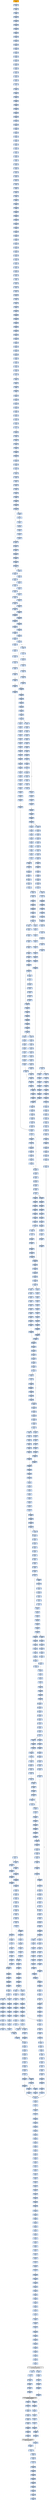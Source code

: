 strict digraph G {
	graph [bgcolor=transparent,
		name=G
	];
	node [color=lightsteelblue,
		fillcolor=lightsteelblue,
		shape=rectangle,
		style=filled
	];
	"0x00435178"	[color=lightgrey,
		fillcolor=orange,
		label="0x00435178
pusha"];
	"0x00435179"	[label="0x00435179
call"];
	"0x00435178" -> "0x00435179"	[color="#000000"];
	"0x0043517e"	[label="0x0043517e
popl"];
	"0x00435179" -> "0x0043517e"	[color="#000000"];
	"0x0043517f"	[label="0x0043517f
addl"];
	"0x0043517e" -> "0x0043517f"	[color="#000000"];
	"0x00435184"	[label="0x00435184
movl"];
	"0x0043517f" -> "0x00435184"	[color="#000000"];
	"0x00435186"	[label="0x00435186
addl"];
	"0x00435184" -> "0x00435186"	[color="#000000"];
	"0x00435188"	[label="0x00435188
subl"];
	"0x00435186" -> "0x00435188"	[color="#000000"];
	"0x0043518a"	[label="0x0043518a
movl"];
	"0x00435188" -> "0x0043518a"	[color="#000000"];
	"0x0043518c"	[label="0x0043518c
lodsw"];
	"0x0043518a" -> "0x0043518c"	[color="#000000"];
	"0x0043518e"	[label="0x0043518e
shll"];
	"0x0043518c" -> "0x0043518e"	[color="#000000"];
	"0x00435191"	[label="0x00435191
movl"];
	"0x0043518e" -> "0x00435191"	[color="#000000"];
	"0x00435193"	[label="0x00435193
pushl"];
	"0x00435191" -> "0x00435193"	[color="#000000"];
	"0x00435194"	[label="0x00435194
lodsl"];
	"0x00435193" -> "0x00435194"	[color="#000000"];
	"0x00435195"	[label="0x00435195
subl"];
	"0x00435194" -> "0x00435195"	[color="#000000"];
	"0x00435197"	[label="0x00435197
addl"];
	"0x00435195" -> "0x00435197"	[color="#000000"];
	"0x00435199"	[label="0x00435199
movl"];
	"0x00435197" -> "0x00435199"	[color="#000000"];
	"0x0043519b"	[label="0x0043519b
pushl"];
	"0x00435199" -> "0x0043519b"	[color="#000000"];
	"0x0043519c"	[label="0x0043519c
pushl"];
	"0x0043519b" -> "0x0043519c"	[color="#000000"];
	"0x0043519d"	[label="0x0043519d
decl"];
	"0x0043519c" -> "0x0043519d"	[color="#000000"];
	"0x0043519e"	[label="0x0043519e
movb"];
	"0x0043519d" -> "0x0043519e"	[color="#000000"];
	"0x004351a2"	[label="0x004351a2
movb"];
	"0x0043519e" -> "0x004351a2"	[color="#000000"];
	"0x004351a5"	[label="0x004351a5
jne"];
	"0x004351a2" -> "0x004351a5"	[color="#000000"];
	"0x004351a7"	[label="0x004351a7
subl"];
	"0x004351a5" -> "0x004351a7"	[color="#000000",
		label=F];
	"0x004351a9"	[label="0x004351a9
lodsb"];
	"0x004351a7" -> "0x004351a9"	[color="#000000"];
	"0x004351aa"	[label="0x004351aa
movl"];
	"0x004351a9" -> "0x004351aa"	[color="#000000"];
	"0x004351ac"	[label="0x004351ac
andb"];
	"0x004351aa" -> "0x004351ac"	[color="#000000"];
	"0x004351af"	[label="0x004351af
andb"];
	"0x004351ac" -> "0x004351af"	[color="#000000"];
	"0x004351b1"	[label="0x004351b1
shll"];
	"0x004351af" -> "0x004351b1"	[color="#000000"];
	"0x004351b4"	[label="0x004351b4
movb"];
	"0x004351b1" -> "0x004351b4"	[color="#000000"];
	"0x004351b6"	[label="0x004351b6
lodsb"];
	"0x004351b4" -> "0x004351b6"	[color="#000000"];
	"0x004351b7"	[label="0x004351b7
orl"];
	"0x004351b6" -> "0x004351b7"	[color="#000000"];
	"0x004351b9"	[label="0x004351b9
pushl"];
	"0x004351b7" -> "0x004351b9"	[color="#000000"];
	"0x004351ba"	[label="0x004351ba
addb"];
	"0x004351b9" -> "0x004351ba"	[color="#000000"];
	"0x004351bc"	[label="0x004351bc
movl"];
	"0x004351ba" -> "0x004351bc"	[color="#000000"];
	"0x004351c1"	[label="0x004351c1
shll"];
	"0x004351bc" -> "0x004351c1"	[color="#000000"];
	"0x004351c3"	[label="0x004351c3
popl"];
	"0x004351c1" -> "0x004351c3"	[color="#000000"];
	"0x004351c4"	[label="0x004351c4
popl"];
	"0x004351c3" -> "0x004351c4"	[color="#000000"];
	"0x004351c5"	[label="0x004351c5
movl"];
	"0x004351c4" -> "0x004351c5"	[color="#000000"];
	"0x004351c7"	[label="0x004351c7
leal"];
	"0x004351c5" -> "0x004351c7"	[color="#000000"];
	"0x004351ce"	[label="0x004351ce
pushl"];
	"0x004351c7" -> "0x004351ce"	[color="#000000"];
	"0x004351cf"	[label="0x004351cf
subl"];
	"0x004351ce" -> "0x004351cf"	[color="#000000"];
	"0x004351d1"	[label="0x004351d1
pushl"];
	"0x004351cf" -> "0x004351d1"	[color="#000000"];
	"0x004351d2"	[label="0x004351d2
pushl"];
	"0x004351d1" -> "0x004351d2"	[color="#000000"];
	"0x004351d3"	[label="0x004351d3
movl"];
	"0x004351d2" -> "0x004351d3"	[color="#000000"];
	"0x004351d5"	[label="0x004351d5
pushl"];
	"0x004351d3" -> "0x004351d5"	[color="#000000"];
	"0x004351d6"	[label="0x004351d6
movw"];
	"0x004351d5" -> "0x004351d6"	[color="#000000"];
	"0x004351d9"	[label="0x004351d9
shll"];
	"0x004351d6" -> "0x004351d9"	[color="#000000"];
	"0x004351dc"	[label="0x004351dc
pushl"];
	"0x004351d9" -> "0x004351dc"	[color="#000000"];
	"0x004351dd"	[label="0x004351dd
pushl"];
	"0x004351dc" -> "0x004351dd"	[color="#000000"];
	"0x004351de"	[label="0x004351de
addl"];
	"0x004351dd" -> "0x004351de"	[color="#000000"];
	"0x004351e1"	[label="0x004351e1
pushl"];
	"0x004351de" -> "0x004351e1"	[color="#000000"];
	"0x004351e2"	[label="0x004351e2
pushl"];
	"0x004351e1" -> "0x004351e2"	[color="#000000"];
	"0x004351e3"	[label="0x004351e3
addl"];
	"0x004351e2" -> "0x004351e3"	[color="#000000"];
	"0x004351e6"	[label="0x004351e6
pushl"];
	"0x004351e3" -> "0x004351e6"	[color="#000000"];
	"0x004351e7"	[label="0x004351e7
pushl"];
	"0x004351e6" -> "0x004351e7"	[color="#000000"];
	"0x004351e8"	[label="0x004351e8
call"];
	"0x004351e7" -> "0x004351e8"	[color="#000000"];
	"0x0043524b"	[label="0x0043524b
pushl"];
	"0x004351e8" -> "0x0043524b"	[color="#000000"];
	"0x0043524c"	[label="0x0043524c
pushl"];
	"0x0043524b" -> "0x0043524c"	[color="#000000"];
	"0x0043524d"	[label="0x0043524d
pushl"];
	"0x0043524c" -> "0x0043524d"	[color="#000000"];
	"0x0043524e"	[label="0x0043524e
pushl"];
	"0x0043524d" -> "0x0043524e"	[color="#000000"];
	"0x0043524f"	[label="0x0043524f
subl"];
	"0x0043524e" -> "0x0043524f"	[color="#000000"];
	"0x00435252"	[label="0x00435252
movl"];
	"0x0043524f" -> "0x00435252"	[color="#000000"];
	"0x00435259"	[label="0x00435259
movl"];
	"0x00435252" -> "0x00435259"	[color="#000000"];
	"0x00435261"	[label="0x00435261
movb"];
	"0x00435259" -> "0x00435261"	[color="#000000"];
	"0x00435266"	[label="0x00435266
movl"];
	"0x00435261" -> "0x00435266"	[color="#000000"];
	"0x0043526d"	[label="0x0043526d
leal"];
	"0x00435266" -> "0x0043526d"	[color="#000000"];
	"0x00435270"	[label="0x00435270
movl"];
	"0x0043526d" -> "0x00435270"	[color="#000000"];
	"0x00435274"	[label="0x00435274
movl"];
	"0x00435270" -> "0x00435274"	[color="#000000"];
	"0x00435279"	[label="0x00435279
movzbl"];
	"0x00435274" -> "0x00435279"	[color="#000000"];
	"0x0043527d"	[label="0x0043527d
movl"];
	"0x00435279" -> "0x0043527d"	[color="#000000"];
	"0x0043527f"	[label="0x0043527f
shll"];
	"0x0043527d" -> "0x0043527f"	[color="#000000"];
	"0x00435281"	[label="0x00435281
movl"];
	"0x0043527f" -> "0x00435281"	[color="#000000"];
	"0x00435283"	[label="0x00435283
decl"];
	"0x00435281" -> "0x00435283"	[color="#000000"];
	"0x00435284"	[label="0x00435284
movl"];
	"0x00435283" -> "0x00435284"	[color="#000000"];
	"0x00435288"	[label="0x00435288
movzbl"];
	"0x00435284" -> "0x00435288"	[color="#000000"];
	"0x0043528c"	[label="0x0043528c
shll"];
	"0x00435288" -> "0x0043528c"	[color="#000000"];
	"0x0043528e"	[label="0x0043528e
decl"];
	"0x0043528c" -> "0x0043528e"	[color="#000000"];
	"0x0043528f"	[label="0x0043528f
movl"];
	"0x0043528e" -> "0x0043528f"	[color="#000000"];
	"0x00435293"	[label="0x00435293
movl"];
	"0x0043528f" -> "0x00435293"	[color="#000000"];
	"0x0043529a"	[label="0x0043529a
movzbl"];
	"0x00435293" -> "0x0043529a"	[color="#000000"];
	"0x0043529d"	[label="0x0043529d
movl"];
	"0x0043529a" -> "0x0043529d"	[color="#000000"];
	"0x004352a4"	[label="0x004352a4
movl"];
	"0x0043529d" -> "0x004352a4"	[color="#000000"];
	"0x004352ac"	[label="0x004352ac
movl"];
	"0x004352a4" -> "0x004352ac"	[color="#000000"];
	"0x004352b2"	[label="0x004352b2
movl"];
	"0x004352ac" -> "0x004352b2"	[color="#000000"];
	"0x004352b7"	[label="0x004352b7
movl"];
	"0x004352b2" -> "0x004352b7"	[color="#000000"];
	"0x004352bb"	[label="0x004352bb
movl"];
	"0x004352b7" -> "0x004352bb"	[color="#000000"];
	"0x004352c3"	[label="0x004352c3
movl"];
	"0x004352bb" -> "0x004352c3"	[color="#000000"];
	"0x004352cb"	[label="0x004352cb
movl"];
	"0x004352c3" -> "0x004352cb"	[color="#000000"];
	"0x004352d3"	[label="0x004352d3
movl"];
	"0x004352cb" -> "0x004352d3"	[color="#000000"];
	"0x004352db"	[label="0x004352db
movzbl"];
	"0x004352d3" -> "0x004352db"	[color="#000000"];
	"0x004352df"	[label="0x004352df
addl"];
	"0x004352db" -> "0x004352df"	[color="#000000"];
	"0x004352e1"	[label="0x004352e1
shll"];
	"0x004352df" -> "0x004352e1"	[color="#000000"];
	"0x004352e3"	[label="0x004352e3
leal"];
	"0x004352e1" -> "0x004352e3"	[color="#000000"];
	"0x004352e9"	[label="0x004352e9
cmpl"];
	"0x004352e3" -> "0x004352e9"	[color="#000000"];
	"0x004352ed"	[label="0x004352ed
jae"];
	"0x004352e9" -> "0x004352ed"	[color="#000000"];
	"0x004352ef"	[label="0x004352ef
movl"];
	"0x004352ed" -> "0x004352ef"	[color="#000000",
		label=F];
	"0x004352f3"	[label="0x004352f3
movw"];
	"0x004352ef" -> "0x004352f3"	[color="#000000"];
	"0x004352f8"	[label="0x004352f8
addl"];
	"0x004352f3" -> "0x004352f8"	[color="#000000"];
	"0x004352fb"	[label="0x004352fb
loop"];
	"0x004352f8" -> "0x004352fb"	[color="#000000"];
	"0x004352fd"	[label="0x004352fd
movl"];
	"0x004352fb" -> "0x004352fd"	[color="#000000",
		label=F];
	"0x00435304"	[label="0x00435304
xorl"];
	"0x004352fd" -> "0x00435304"	[color="#000000"];
	"0x00435306"	[label="0x00435306
movl"];
	"0x00435304" -> "0x00435306"	[color="#000000"];
	"0x0043530e"	[label="0x0043530e
movl"];
	"0x00435306" -> "0x0043530e"	[color="#000000"];
	"0x00435310"	[label="0x00435310
addl"];
	"0x0043530e" -> "0x00435310"	[color="#000000"];
	"0x00435317"	[label="0x00435317
movl"];
	"0x00435310" -> "0x00435317"	[color="#000000"];
	"0x0043531b"	[label="0x0043531b
xorl"];
	"0x00435317" -> "0x0043531b"	[color="#000000"];
	"0x0043531d"	[label="0x0043531d
cmpl"];
	"0x0043531b" -> "0x0043531d"	[color="#000000"];
	"0x00435321"	[label="0x00435321
je"];
	"0x0043531d" -> "0x00435321"	[color="#000000"];
	"0x00435327"	[label="0x00435327
movzbl"];
	"0x00435321" -> "0x00435327"	[color="#000000",
		label=F];
	"0x0043532a"	[label="0x0043532a
shll"];
	"0x00435327" -> "0x0043532a"	[color="#000000"];
	"0x0043532d"	[label="0x0043532d
incl"];
	"0x0043532a" -> "0x0043532d"	[color="#000000"];
	"0x0043532e"	[label="0x0043532e
incl"];
	"0x0043532d" -> "0x0043532e"	[color="#000000"];
	"0x0043532f"	[label="0x0043532f
orl"];
	"0x0043532e" -> "0x0043532f"	[color="#000000"];
	"0x00435331"	[label="0x00435331
cmpl"];
	"0x0043532f" -> "0x00435331"	[color="#000000"];
	"0x00435334"	[label="0x00435334
jle"];
	"0x00435331" -> "0x00435334"	[color="#000000"];
	"0x00435336"	[label="0x00435336
movl"];
	"0x00435334" -> "0x00435336"	[color="#000000",
		label=F];
	"0x0043533d"	[label="0x0043533d
cmpl"];
	"0x00435336" -> "0x0043533d"	[color="#000000"];
	"0x00435341"	[label="0x00435341
jae"];
	"0x0043533d" -> "0x00435341"	[color="#000000"];
	"0x00435347"	[label="0x00435347
movl"];
	"0x00435341" -> "0x00435347"	[color="#000000",
		label=F];
	"0x0043534b"	[label="0x0043534b
andl"];
	"0x00435347" -> "0x0043534b"	[color="#000000"];
	"0x0043534f"	[label="0x0043534f
movl"];
	"0x0043534b" -> "0x0043534f"	[color="#000000"];
	"0x00435353"	[label="0x00435353
movl"];
	"0x0043534f" -> "0x00435353"	[color="#000000"];
	"0x00435357"	[label="0x00435357
shll"];
	"0x00435353" -> "0x00435357"	[color="#000000"];
	"0x0043535a"	[label="0x0043535a
movl"];
	"0x00435357" -> "0x0043535a"	[color="#000000"];
	"0x0043535e"	[label="0x0043535e
addl"];
	"0x0043535a" -> "0x0043535e"	[color="#000000"];
	"0x00435360"	[label="0x00435360
cmpl"];
	"0x0043535e" -> "0x00435360"	[color="#000000"];
	"0x00435368"	[label="0x00435368
leal"];
	"0x00435360" -> "0x00435368"	[color="#000000"];
	"0x0043536b"	[label="0x0043536b
ja"];
	"0x00435368" -> "0x0043536b"	[color="#000000"];
	"0x00435385"	[label="0x00435385
movl"];
	"0x0043536b" -> "0x00435385"	[color="#000000",
		label=T];
	"0x0043536d"	[label="0x0043536d
cmpl"];
	"0x0043536b" -> "0x0043536d"	[color="#000000",
		label=F];
	"0x00435389"	[label="0x00435389
movw"];
	"0x00435385" -> "0x00435389"	[color="#000000"];
	"0x0043538d"	[label="0x0043538d
shrl"];
	"0x00435389" -> "0x0043538d"	[color="#000000"];
	"0x00435390"	[label="0x00435390
movzwl"];
	"0x0043538d" -> "0x00435390"	[color="#000000"];
	"0x00435393"	[label="0x00435393
imull"];
	"0x00435390" -> "0x00435393"	[color="#000000"];
	"0x00435396"	[label="0x00435396
cmpl"];
	"0x00435393" -> "0x00435396"	[color="#000000"];
	"0x00435398"	[label="0x00435398
jae"];
	"0x00435396" -> "0x00435398"	[color="#000000"];
	"0x0043539e"	[label="0x0043539e
movl"];
	"0x00435398" -> "0x0043539e"	[color="#000000",
		label=F];
	"0x0043557b"	[label="0x0043557b
movl"];
	"0x00435398" -> "0x0043557b"	[color="#000000",
		label=T];
	"0x004353a2"	[label="0x004353a2
movl"];
	"0x0043539e" -> "0x004353a2"	[color="#000000"];
	"0x004353a7"	[label="0x004353a7
subl"];
	"0x004353a2" -> "0x004353a7"	[color="#000000"];
	"0x004353a9"	[label="0x004353a9
movb"];
	"0x004353a7" -> "0x004353a9"	[color="#000000"];
	"0x004353ad"	[label="0x004353ad
sarl"];
	"0x004353a9" -> "0x004353ad"	[color="#000000"];
	"0x004353b0"	[label="0x004353b0
movl"];
	"0x004353ad" -> "0x004353b0"	[color="#000000"];
	"0x004353b5"	[label="0x004353b5
leal"];
	"0x004353b0" -> "0x004353b5"	[color="#000000"];
	"0x004353b8"	[label="0x004353b8
movzbl"];
	"0x004353b5" -> "0x004353b8"	[color="#000000"];
	"0x004353bd"	[label="0x004353bd
movw"];
	"0x004353b8" -> "0x004353bd"	[color="#000000"];
	"0x004353c1"	[label="0x004353c1
movl"];
	"0x004353bd" -> "0x004353c1"	[color="#000000"];
	"0x004353c5"	[label="0x004353c5
andl"];
	"0x004353c1" -> "0x004353c5"	[color="#000000"];
	"0x004353c9"	[label="0x004353c9
movl"];
	"0x004353c5" -> "0x004353c9"	[color="#000000"];
	"0x004353cd"	[label="0x004353cd
shll"];
	"0x004353c9" -> "0x004353cd"	[color="#000000"];
	"0x004353cf"	[label="0x004353cf
movl"];
	"0x004353cd" -> "0x004353cf"	[color="#000000"];
	"0x004353d4"	[label="0x004353d4
subl"];
	"0x004353cf" -> "0x004353d4"	[color="#000000"];
	"0x004353d8"	[label="0x004353d8
sarl"];
	"0x004353d4" -> "0x004353d8"	[color="#000000"];
	"0x004353da"	[label="0x004353da
addl"];
	"0x004353d8" -> "0x004353da"	[color="#000000"];
	"0x004353dc"	[label="0x004353dc
imull"];
	"0x004353da" -> "0x004353dc"	[color="#000000"];
	"0x004353e2"	[label="0x004353e2
cmpl"];
	"0x004353dc" -> "0x004353e2"	[color="#000000"];
	"0x004353e7"	[label="0x004353e7
leal"];
	"0x004353e2" -> "0x004353e7"	[color="#000000"];
	"0x004353ee"	[label="0x004353ee
movl"];
	"0x004353e7" -> "0x004353ee"	[color="#000000"];
	"0x004353f2"	[label="0x004353f2
jle"];
	"0x004353ee" -> "0x004353f2"	[color="#000000"];
	"0x004354c2"	[label="0x004354c2
leal"];
	"0x004353f2" -> "0x004354c2"	[color="#000000",
		label=T];
	"0x004353f8"	[label="0x004353f8
movl"];
	"0x004353f2" -> "0x004353f8"	[color="#000000",
		label=F];
	"0x004354c5"	[label="0x004354c5
movl"];
	"0x004354c2" -> "0x004354c5"	[color="#000000"];
	"0x004354c9"	[label="0x004354c9
addl"];
	"0x004354c5" -> "0x004354c9"	[color="#000000"];
	"0x004354cb"	[label="0x004354cb
cmpl"];
	"0x004354c9" -> "0x004354cb"	[color="#000000"];
	"0x004354d3"	[label="0x004354d3
ja"];
	"0x004354cb" -> "0x004354d3"	[color="#000000"];
	"0x004354ed"	[label="0x004354ed
movl"];
	"0x004354d3" -> "0x004354ed"	[color="#000000",
		label=T];
	"0x004354d5"	[label="0x004354d5
cmpl"];
	"0x004354d3" -> "0x004354d5"	[color="#000000",
		label=F];
	"0x004354f1"	[label="0x004354f1
movw"];
	"0x004354ed" -> "0x004354f1"	[color="#000000"];
	"0x004354f5"	[label="0x004354f5
shrl"];
	"0x004354f1" -> "0x004354f5"	[color="#000000"];
	"0x004354f8"	[label="0x004354f8
movzwl"];
	"0x004354f5" -> "0x004354f8"	[color="#000000"];
	"0x004354fb"	[label="0x004354fb
imull"];
	"0x004354f8" -> "0x004354fb"	[color="#000000"];
	"0x004354fe"	[label="0x004354fe
cmpl"];
	"0x004354fb" -> "0x004354fe"	[color="#000000"];
	"0x00435500"	[label="0x00435500
jae"];
	"0x004354fe" -> "0x00435500"	[color="#000000"];
	"0x00435502"	[label="0x00435502
movl"];
	"0x00435500" -> "0x00435502"	[color="#000000",
		label=F];
	"0x0043551b"	[label="0x0043551b
subl"];
	"0x00435500" -> "0x0043551b"	[color="#000000",
		label=T];
	"0x00435506"	[label="0x00435506
movl"];
	"0x00435502" -> "0x00435506"	[color="#000000"];
	"0x0043550b"	[label="0x0043550b
subl"];
	"0x00435506" -> "0x0043550b"	[color="#000000"];
	"0x0043550d"	[label="0x0043550d
movl"];
	"0x0043550b" -> "0x0043550d"	[color="#000000"];
	"0x0043550f"	[label="0x0043550f
sarl"];
	"0x0043550d" -> "0x0043550f"	[color="#000000"];
	"0x00435512"	[label="0x00435512
leal"];
	"0x0043550f" -> "0x00435512"	[color="#000000"];
	"0x00435515"	[label="0x00435515
movw"];
	"0x00435512" -> "0x00435515"	[color="#000000"];
	"0x00435519"	[label="0x00435519
jmp"];
	"0x00435515" -> "0x00435519"	[color="#000000"];
	"0x004354ba"	[label="0x004354ba
cmpl"];
	"0x00435519" -> "0x004354ba"	[color="#000000"];
	"0x004354c0"	[label="0x004354c0
jg"];
	"0x004354ba" -> "0x004354c0"	[color="#000000"];
	"0x00435533"	[label="0x00435533
movl"];
	"0x004354c0" -> "0x00435533"	[color="#000000",
		label=T];
	"0x0043551f"	[label="0x0043551f
subl"];
	"0x0043551b" -> "0x0043551f"	[color="#000000"];
	"0x00435521"	[label="0x00435521
movl"];
	"0x0043551f" -> "0x00435521"	[color="#000000"];
	"0x00435523"	[label="0x00435523
leal"];
	"0x00435521" -> "0x00435523"	[color="#000000"];
	"0x00435526"	[label="0x00435526
shrw"];
	"0x00435523" -> "0x00435526"	[color="#000000"];
	"0x0043552a"	[label="0x0043552a
subw"];
	"0x00435526" -> "0x0043552a"	[color="#000000"];
	"0x0043552d"	[label="0x0043552d
movw"];
	"0x0043552a" -> "0x0043552d"	[color="#000000"];
	"0x00435531"	[label="0x00435531
jmp"];
	"0x0043552d" -> "0x00435531"	[color="#000000"];
	"0x00435531" -> "0x004354ba"	[color="#000000"];
	"0x00435537"	[label="0x00435537
movl"];
	"0x00435533" -> "0x00435537"	[color="#000000"];
	"0x00435539"	[label="0x00435539
movl"];
	"0x00435537" -> "0x00435539"	[color="#000000"];
	"0x00435540"	[label="0x00435540
movb"];
	"0x00435539" -> "0x00435540"	[color="#000000"];
	"0x00435544"	[label="0x00435544
movb"];
	"0x00435540" -> "0x00435544"	[color="#000000"];
	"0x00435547"	[label="0x00435547
incl"];
	"0x00435544" -> "0x00435547"	[color="#000000"];
	"0x00435548"	[label="0x00435548
cmpl"];
	"0x00435547" -> "0x00435548"	[color="#000000"];
	"0x0043554d"	[label="0x0043554d
movl"];
	"0x00435548" -> "0x0043554d"	[color="#000000"];
	"0x00435551"	[label="0x00435551
jg"];
	"0x0043554d" -> "0x00435551"	[color="#000000"];
	"0x00435553"	[label="0x00435553
movl"];
	"0x00435551" -> "0x00435553"	[color="#000000",
		label=F];
	"0x00435560"	[label="0x00435560
cmpl"];
	"0x00435551" -> "0x00435560"	[color="#000000",
		label=T];
	"0x0043555b"	[label="0x0043555b
jmp"];
	"0x00435553" -> "0x0043555b"	[color="#000000"];
	"0x00435c7c"	[label="0x00435c7c
movl"];
	"0x0043555b" -> "0x00435c7c"	[color="#000000"];
	"0x00435c83"	[label="0x00435c83
cmpl"];
	"0x00435c7c" -> "0x00435c83"	[color="#000000"];
	"0x00435c87"	[label="0x00435c87
jb"];
	"0x00435c83" -> "0x00435c87"	[color="#000000"];
	"0x00435c8d"	[label="0x00435c8d
cmpl"];
	"0x00435c87" -> "0x00435c8d"	[color="#000000",
		label=F];
	"0x00435371"	[label="0x00435371
je"];
	"0x0043536d" -> "0x00435371"	[color="#000000"];
	"0x00435377"	[label="0x00435377
shll"];
	"0x00435371" -> "0x00435377"	[color="#000000",
		label=F];
	"0x0043537c"	[label="0x0043537c
movzbl"];
	"0x00435377" -> "0x0043537c"	[color="#000000"];
	"0x0043537f"	[label="0x0043537f
shll"];
	"0x0043537c" -> "0x0043537f"	[color="#000000"];
	"0x00435382"	[label="0x00435382
incl"];
	"0x0043537f" -> "0x00435382"	[color="#000000"];
	"0x00435383"	[label="0x00435383
orl"];
	"0x00435382" -> "0x00435383"	[color="#000000"];
	"0x00435383" -> "0x00435385"	[color="#000000"];
	"0x004354d9"	[label="0x004354d9
je"];
	"0x004354d5" -> "0x004354d9"	[color="#000000"];
	"0x004354df"	[label="0x004354df
shll"];
	"0x004354d9" -> "0x004354df"	[color="#000000",
		label=F];
	"0x004354e4"	[label="0x004354e4
movzbl"];
	"0x004354df" -> "0x004354e4"	[color="#000000"];
	"0x004354e7"	[label="0x004354e7
shll"];
	"0x004354e4" -> "0x004354e7"	[color="#000000"];
	"0x004354ea"	[label="0x004354ea
incl"];
	"0x004354e7" -> "0x004354ea"	[color="#000000"];
	"0x004354eb"	[label="0x004354eb
orl"];
	"0x004354ea" -> "0x004354eb"	[color="#000000"];
	"0x004354eb" -> "0x004354ed"	[color="#000000"];
	"0x0043557f"	[label="0x0043557f
subl"];
	"0x0043557b" -> "0x0043557f"	[color="#000000"];
	"0x00435581"	[label="0x00435581
movl"];
	"0x0043557f" -> "0x00435581"	[color="#000000"];
	"0x00435585"	[label="0x00435585
subl"];
	"0x00435581" -> "0x00435585"	[color="#000000"];
	"0x00435587"	[label="0x00435587
movl"];
	"0x00435585" -> "0x00435587"	[color="#000000"];
	"0x00435589"	[label="0x00435589
shrw"];
	"0x00435587" -> "0x00435589"	[color="#000000"];
	"0x0043558d"	[label="0x0043558d
subw"];
	"0x00435589" -> "0x0043558d"	[color="#000000"];
	"0x00435590"	[label="0x00435590
cmpl"];
	"0x0043558d" -> "0x00435590"	[color="#000000"];
	"0x00435596"	[label="0x00435596
movw"];
	"0x00435590" -> "0x00435596"	[color="#000000"];
	"0x0043559a"	[label="0x0043559a
movl"];
	"0x00435596" -> "0x0043559a"	[color="#000000"];
	"0x0043559e"	[label="0x0043559e
leal"];
	"0x0043559a" -> "0x0043559e"	[color="#000000"];
	"0x004355a2"	[label="0x004355a2
movl"];
	"0x0043559e" -> "0x004355a2"	[color="#000000"];
	"0x004355a6"	[label="0x004355a6
ja"];
	"0x004355a2" -> "0x004355a6"	[color="#000000"];
	"0x004355be"	[label="0x004355be
movl"];
	"0x004355a6" -> "0x004355be"	[color="#000000",
		label=T];
	"0x004355a8"	[label="0x004355a8
cmpl"];
	"0x004355a6" -> "0x004355a8"	[color="#000000",
		label=F];
	"0x004355c2"	[label="0x004355c2
movl"];
	"0x004355be" -> "0x004355c2"	[color="#000000"];
	"0x004355c4"	[label="0x004355c4
shrl"];
	"0x004355c2" -> "0x004355c4"	[color="#000000"];
	"0x004355c7"	[label="0x004355c7
movw"];
	"0x004355c4" -> "0x004355c7"	[color="#000000"];
	"0x004355ce"	[label="0x004355ce
movzwl"];
	"0x004355c7" -> "0x004355ce"	[color="#000000"];
	"0x004355d1"	[label="0x004355d1
imull"];
	"0x004355ce" -> "0x004355d1"	[color="#000000"];
	"0x004355d4"	[label="0x004355d4
cmpl"];
	"0x004355d1" -> "0x004355d4"	[color="#000000"];
	"0x004355d6"	[label="0x004355d6
jae"];
	"0x004355d4" -> "0x004355d6"	[color="#000000"];
	"0x0043562a"	[label="0x0043562a
movl"];
	"0x004355d6" -> "0x0043562a"	[color="#000000",
		label=T];
	"0x004355d8"	[label="0x004355d8
movl"];
	"0x004355d6" -> "0x004355d8"	[color="#000000",
		label=F];
	"0x0043562c"	[label="0x0043562c
subl"];
	"0x0043562a" -> "0x0043562c"	[color="#000000"];
	"0x0043562e"	[label="0x0043562e
subl"];
	"0x0043562c" -> "0x0043562e"	[color="#000000"];
	"0x00435630"	[label="0x00435630
movl"];
	"0x0043562e" -> "0x00435630"	[color="#000000"];
	"0x00435632"	[label="0x00435632
shrw"];
	"0x00435630" -> "0x00435632"	[color="#000000"];
	"0x00435636"	[label="0x00435636
movl"];
	"0x00435632" -> "0x00435636"	[color="#000000"];
	"0x0043563a"	[label="0x0043563a
subw"];
	"0x00435636" -> "0x0043563a"	[color="#000000"];
	"0x0043563d"	[label="0x0043563d
cmpl"];
	"0x0043563a" -> "0x0043563d"	[color="#000000"];
	"0x00435643"	[label="0x00435643
movw"];
	"0x0043563d" -> "0x00435643"	[color="#000000"];
	"0x0043564a"	[label="0x0043564a
ja"];
	"0x00435643" -> "0x0043564a"	[color="#000000"];
	"0x00435662"	[label="0x00435662
movl"];
	"0x0043564a" -> "0x00435662"	[color="#000000",
		label=T];
	"0x0043564c"	[label="0x0043564c
cmpl"];
	"0x0043564a" -> "0x0043564c"	[color="#000000",
		label=F];
	"0x00435666"	[label="0x00435666
movl"];
	"0x00435662" -> "0x00435666"	[color="#000000"];
	"0x00435668"	[label="0x00435668
shrl"];
	"0x00435666" -> "0x00435668"	[color="#000000"];
	"0x0043566b"	[label="0x0043566b
movw"];
	"0x00435668" -> "0x0043566b"	[color="#000000"];
	"0x00435672"	[label="0x00435672
movzwl"];
	"0x0043566b" -> "0x00435672"	[color="#000000"];
	"0x00435675"	[label="0x00435675
imull"];
	"0x00435672" -> "0x00435675"	[color="#000000"];
	"0x00435678"	[label="0x00435678
cmpl"];
	"0x00435675" -> "0x00435678"	[color="#000000"];
	"0x0043567a"	[label="0x0043567a
jae"];
	"0x00435678" -> "0x0043567a"	[color="#000000"];
	"0x00435680"	[label="0x00435680
movl"];
	"0x0043567a" -> "0x00435680"	[color="#000000",
		label=F];
	"0x00435763"	[label="0x00435763
movl"];
	"0x0043567a" -> "0x00435763"	[color="#000000",
		label=T];
	"0x00435685"	[label="0x00435685
movl"];
	"0x00435680" -> "0x00435685"	[color="#000000"];
	"0x00435687"	[label="0x00435687
subl"];
	"0x00435685" -> "0x00435687"	[color="#000000"];
	"0x00435689"	[label="0x00435689
movl"];
	"0x00435687" -> "0x00435689"	[color="#000000"];
	"0x00435691"	[label="0x00435691
movl"];
	"0x00435689" -> "0x00435691"	[color="#000000"];
	"0x00435693"	[label="0x00435693
sarl"];
	"0x00435691" -> "0x00435693"	[color="#000000"];
	"0x00435696"	[label="0x00435696
leal"];
	"0x00435693" -> "0x00435696"	[color="#000000"];
	"0x00435699"	[label="0x00435699
movl"];
	"0x00435696" -> "0x00435699"	[color="#000000"];
	"0x0043569d"	[label="0x0043569d
movw"];
	"0x00435699" -> "0x0043569d"	[color="#000000"];
	"0x004356a4"	[label="0x004356a4
movl"];
	"0x0043569d" -> "0x004356a4"	[color="#000000"];
	"0x004356a8"	[label="0x004356a8
movl"];
	"0x004356a4" -> "0x004356a8"	[color="#000000"];
	"0x004356ac"	[label="0x004356ac
shll"];
	"0x004356a8" -> "0x004356ac"	[color="#000000"];
	"0x004356af"	[label="0x004356af
addl"];
	"0x004356ac" -> "0x004356af"	[color="#000000"];
	"0x004356b3"	[label="0x004356b3
cmpl"];
	"0x004356af" -> "0x004356b3"	[color="#000000"];
	"0x004356b9"	[label="0x004356b9
leal"];
	"0x004356b3" -> "0x004356b9"	[color="#000000"];
	"0x004356bc"	[label="0x004356bc
ja"];
	"0x004356b9" -> "0x004356bc"	[color="#000000"];
	"0x004356d4"	[label="0x004356d4
movw"];
	"0x004356bc" -> "0x004356d4"	[color="#000000",
		label=T];
	"0x004356be"	[label="0x004356be
cmpl"];
	"0x004356bc" -> "0x004356be"	[color="#000000",
		label=F];
	"0x004356db"	[label="0x004356db
movl"];
	"0x004356d4" -> "0x004356db"	[color="#000000"];
	"0x004356dd"	[label="0x004356dd
shrl"];
	"0x004356db" -> "0x004356dd"	[color="#000000"];
	"0x004356e0"	[label="0x004356e0
movzwl"];
	"0x004356dd" -> "0x004356e0"	[color="#000000"];
	"0x004356e3"	[label="0x004356e3
imull"];
	"0x004356e0" -> "0x004356e3"	[color="#000000"];
	"0x004356e6"	[label="0x004356e6
cmpl"];
	"0x004356e3" -> "0x004356e6"	[color="#000000"];
	"0x004356e8"	[label="0x004356e8
jae"];
	"0x004356e6" -> "0x004356e8"	[color="#000000"];
	"0x004356ea"	[label="0x004356ea
subl"];
	"0x004356e8" -> "0x004356ea"	[color="#000000",
		label=F];
	"0x0043574a"	[label="0x0043574a
subl"];
	"0x004356e8" -> "0x0043574a"	[color="#000000",
		label=T];
	"0x004356ee"	[label="0x004356ee
sarl"];
	"0x004356ea" -> "0x004356ee"	[color="#000000"];
	"0x004356f3"	[label="0x004356f3
movl"];
	"0x004356ee" -> "0x004356f3"	[color="#000000"];
	"0x004356f7"	[label="0x004356f7
movl"];
	"0x004356f3" -> "0x004356f7"	[color="#000000"];
	"0x004356fb"	[label="0x004356fb
cmpl"];
	"0x004356f7" -> "0x004356fb"	[color="#000000"];
	"0x00435700"	[label="0x00435700
leal"];
	"0x004356fb" -> "0x00435700"	[color="#000000"];
	"0x00435703"	[label="0x00435703
movw"];
	"0x00435700" -> "0x00435703"	[color="#000000"];
	"0x0043570a"	[label="0x0043570a
je"];
	"0x00435703" -> "0x0043570a"	[color="#000000"];
	"0x00435710"	[label="0x00435710
xorl"];
	"0x0043570a" -> "0x00435710"	[color="#000000",
		label=F];
	"0x00435712"	[label="0x00435712
cmpl"];
	"0x00435710" -> "0x00435712"	[color="#000000"];
	"0x00435717"	[label="0x00435717
movl"];
	"0x00435712" -> "0x00435717"	[color="#000000"];
	"0x0043571e"	[label="0x0043571e
movl"];
	"0x00435717" -> "0x0043571e"	[color="#000000"];
	"0x00435722"	[label="0x00435722
setg"];
	"0x0043571e" -> "0x00435722"	[color="#000000"];
	"0x00435725"	[label="0x00435725
leal"];
	"0x00435722" -> "0x00435725"	[color="#000000"];
	"0x00435729"	[label="0x00435729
movl"];
	"0x00435725" -> "0x00435729"	[color="#000000"];
	"0x0043572d"	[label="0x0043572d
movl"];
	"0x00435729" -> "0x0043572d"	[color="#000000"];
	"0x00435731"	[label="0x00435731
subl"];
	"0x0043572d" -> "0x00435731"	[color="#000000"];
	"0x00435735"	[label="0x00435735
movb"];
	"0x00435731" -> "0x00435735"	[color="#000000"];
	"0x00435738"	[label="0x00435738
movb"];
	"0x00435735" -> "0x00435738"	[color="#000000"];
	"0x0043573c"	[label="0x0043573c
movb"];
	"0x00435738" -> "0x0043573c"	[color="#000000"];
	"0x00435740"	[label="0x00435740
incl"];
	"0x0043573c" -> "0x00435740"	[color="#000000"];
	"0x00435741"	[label="0x00435741
movl"];
	"0x00435740" -> "0x00435741"	[color="#000000"];
	"0x00435745"	[label="0x00435745
jmp"];
	"0x00435741" -> "0x00435745"	[color="#000000"];
	"0x00435745" -> "0x00435c7c"	[color="#000000"];
	"0x004353fc"	[label="0x004353fc
subl"];
	"0x004353f8" -> "0x004353fc"	[color="#000000"];
	"0x00435400"	[label="0x00435400
movl"];
	"0x004353fc" -> "0x00435400"	[color="#000000"];
	"0x00435407"	[label="0x00435407
movzbl"];
	"0x00435400" -> "0x00435407"	[color="#000000"];
	"0x0043540b"	[label="0x0043540b
movl"];
	"0x00435407" -> "0x0043540b"	[color="#000000"];
	"0x0043540f"	[label="0x0043540f
shll"];
	"0x0043540b" -> "0x0043540f"	[color="#000000"];
	"0x00435413"	[label="0x00435413
movl"];
	"0x0043540f" -> "0x00435413"	[color="#000000"];
	"0x00435417"	[label="0x00435417
leal"];
	"0x00435413" -> "0x00435417"	[color="#000000"];
	"0x0043541a"	[label="0x0043541a
movl"];
	"0x00435417" -> "0x0043541a"	[color="#000000"];
	"0x0043541e"	[label="0x0043541e
andl"];
	"0x0043541a" -> "0x0043541e"	[color="#000000"];
	"0x00435424"	[label="0x00435424
cmpl"];
	"0x0043541e" -> "0x00435424"	[color="#000000"];
	"0x0043542c"	[label="0x0043542c
leal"];
	"0x00435424" -> "0x0043542c"	[color="#000000"];
	"0x00435430"	[label="0x00435430
movl"];
	"0x0043542c" -> "0x00435430"	[color="#000000"];
	"0x00435434"	[label="0x00435434
leal"];
	"0x00435430" -> "0x00435434"	[color="#000000"];
	"0x00435437"	[label="0x00435437
ja"];
	"0x00435434" -> "0x00435437"	[color="#000000"];
	"0x00435451"	[label="0x00435451
movl"];
	"0x00435437" -> "0x00435451"	[color="#000000",
		label=T];
	"0x00435439"	[label="0x00435439
cmpl"];
	"0x00435437" -> "0x00435439"	[color="#000000",
		label=F];
	"0x00435455"	[label="0x00435455
movw"];
	"0x00435451" -> "0x00435455"	[color="#000000"];
	"0x0043545c"	[label="0x0043545c
shrl"];
	"0x00435455" -> "0x0043545c"	[color="#000000"];
	"0x0043545f"	[label="0x0043545f
movzwl"];
	"0x0043545c" -> "0x0043545f"	[color="#000000"];
	"0x00435462"	[label="0x00435462
imull"];
	"0x0043545f" -> "0x00435462"	[color="#000000"];
	"0x00435465"	[label="0x00435465
cmpl"];
	"0x00435462" -> "0x00435465"	[color="#000000"];
	"0x00435467"	[label="0x00435467
jae"];
	"0x00435465" -> "0x00435467"	[color="#000000"];
	"0x0043548c"	[label="0x0043548c
subl"];
	"0x00435467" -> "0x0043548c"	[color="#000000",
		label=T];
	"0x00435469"	[label="0x00435469
movl"];
	"0x00435467" -> "0x00435469"	[color="#000000",
		label=F];
	"0x00435490"	[label="0x00435490
subl"];
	"0x0043548c" -> "0x00435490"	[color="#000000"];
	"0x00435492"	[label="0x00435492
movl"];
	"0x00435490" -> "0x00435492"	[color="#000000"];
	"0x00435494"	[label="0x00435494
leal"];
	"0x00435492" -> "0x00435494"	[color="#000000"];
	"0x00435497"	[label="0x00435497
shrw"];
	"0x00435494" -> "0x00435497"	[color="#000000"];
	"0x0043549b"	[label="0x0043549b
subw"];
	"0x00435497" -> "0x0043549b"	[color="#000000"];
	"0x0043549e"	[label="0x0043549e
cmpl"];
	"0x0043549b" -> "0x0043549e"	[color="#000000"];
	"0x004354a3"	[label="0x004354a3
movw"];
	"0x0043549e" -> "0x004354a3"	[color="#000000"];
	"0x004354aa"	[label="0x004354aa
je"];
	"0x004354a3" -> "0x004354aa"	[color="#000000"];
	"0x004354aa" -> "0x004354ba"	[color="#000000",
		label=T];
	"0x004354ac"	[label="0x004354ac
cmpl"];
	"0x004354aa" -> "0x004354ac"	[color="#000000",
		label=F];
	"0x00435565"	[label="0x00435565
jg"];
	"0x00435560" -> "0x00435565"	[color="#000000"];
	"0x00435567"	[label="0x00435567
subl"];
	"0x00435565" -> "0x00435567"	[color="#000000",
		label=F];
	"0x00435571"	[label="0x00435571
subl"];
	"0x00435565" -> "0x00435571"	[color="#000000",
		label=T];
	"0x0043556c"	[label="0x0043556c
jmp"];
	"0x00435567" -> "0x0043556c"	[color="#000000"];
	"0x0043556c" -> "0x00435c7c"	[color="#000000"];
	"0x004355da"	[label="0x004355da
movl"];
	"0x004355d8" -> "0x004355da"	[color="#000000"];
	"0x004355df"	[label="0x004355df
subl"];
	"0x004355da" -> "0x004355df"	[color="#000000"];
	"0x004355e1"	[label="0x004355e1
movl"];
	"0x004355df" -> "0x004355e1"	[color="#000000"];
	"0x004355e5"	[label="0x004355e5
sarl"];
	"0x004355e1" -> "0x004355e5"	[color="#000000"];
	"0x004355e8"	[label="0x004355e8
movl"];
	"0x004355e5" -> "0x004355e8"	[color="#000000"];
	"0x004355ec"	[label="0x004355ec
leal"];
	"0x004355e8" -> "0x004355ec"	[color="#000000"];
	"0x004355ef"	[label="0x004355ef
movl"];
	"0x004355ec" -> "0x004355ef"	[color="#000000"];
	"0x004355f3"	[label="0x004355f3
movl"];
	"0x004355ef" -> "0x004355f3"	[color="#000000"];
	"0x004355f7"	[label="0x004355f7
movl"];
	"0x004355f3" -> "0x004355f7"	[color="#000000"];
	"0x004355fb"	[label="0x004355fb
movw"];
	"0x004355f7" -> "0x004355fb"	[color="#000000"];
	"0x00435602"	[label="0x00435602
movl"];
	"0x004355fb" -> "0x00435602"	[color="#000000"];
	"0x00435606"	[label="0x00435606
movl"];
	"0x00435602" -> "0x00435606"	[color="#000000"];
	"0x0043560a"	[label="0x0043560a
movl"];
	"0x00435606" -> "0x0043560a"	[color="#000000"];
	"0x0043560e"	[label="0x0043560e
xorl"];
	"0x0043560a" -> "0x0043560e"	[color="#000000"];
	"0x00435610"	[label="0x00435610
cmpl"];
	"0x0043560e" -> "0x00435610"	[color="#000000"];
	"0x00435615"	[label="0x00435615
setg"];
	"0x00435610" -> "0x00435615"	[color="#000000"];
	"0x00435618"	[label="0x00435618
addl"];
	"0x00435615" -> "0x00435618"	[color="#000000"];
	"0x0043561e"	[label="0x0043561e
leal"];
	"0x00435618" -> "0x0043561e"	[color="#000000"];
	"0x00435621"	[label="0x00435621
movl"];
	"0x0043561e" -> "0x00435621"	[color="#000000"];
	"0x00435625"	[label="0x00435625
jmp"];
	"0x00435621" -> "0x00435625"	[color="#000000"];
	"0x0043589e"	[label="0x0043589e
cmpl"];
	"0x00435625" -> "0x0043589e"	[color="#000000"];
	"0x004358a4"	[label="0x004358a4
ja"];
	"0x0043589e" -> "0x004358a4"	[color="#000000"];
	"0x004358bc"	[label="0x004358bc
movw"];
	"0x004358a4" -> "0x004358bc"	[color="#000000",
		label=T];
	"0x004358a6"	[label="0x004358a6
cmpl"];
	"0x004358a4" -> "0x004358a6"	[color="#000000",
		label=F];
	"0x004358bf"	[label="0x004358bf
movl"];
	"0x004358bc" -> "0x004358bf"	[color="#000000"];
	"0x004358c1"	[label="0x004358c1
shrl"];
	"0x004358bf" -> "0x004358c1"	[color="#000000"];
	"0x004358c4"	[label="0x004358c4
movzwl"];
	"0x004358c1" -> "0x004358c4"	[color="#000000"];
	"0x004358c7"	[label="0x004358c7
imull"];
	"0x004358c4" -> "0x004358c7"	[color="#000000"];
	"0x004358ca"	[label="0x004358ca
cmpl"];
	"0x004358c7" -> "0x004358ca"	[color="#000000"];
	"0x004358cc"	[label="0x004358cc
jae"];
	"0x004358ca" -> "0x004358cc"	[color="#000000"];
	"0x004358ce"	[label="0x004358ce
movl"];
	"0x004358cc" -> "0x004358ce"	[color="#000000",
		label=F];
	"0x004358fd"	[label="0x004358fd
subl"];
	"0x004358cc" -> "0x004358fd"	[color="#000000",
		label=T];
	"0x004358d2"	[label="0x004358d2
movl"];
	"0x004358ce" -> "0x004358d2"	[color="#000000"];
	"0x004358d7"	[label="0x004358d7
subl"];
	"0x004358d2" -> "0x004358d7"	[color="#000000"];
	"0x004358d9"	[label="0x004358d9
shll"];
	"0x004358d7" -> "0x004358d9"	[color="#000000"];
	"0x004358de"	[label="0x004358de
sarl"];
	"0x004358d9" -> "0x004358de"	[color="#000000"];
	"0x004358e1"	[label="0x004358e1
movl"];
	"0x004358de" -> "0x004358e1"	[color="#000000"];
	"0x004358e9"	[label="0x004358e9
leal"];
	"0x004358e1" -> "0x004358e9"	[color="#000000"];
	"0x004358ec"	[label="0x004358ec
movw"];
	"0x004358e9" -> "0x004358ec"	[color="#000000"];
	"0x004358ef"	[label="0x004358ef
movl"];
	"0x004358ec" -> "0x004358ef"	[color="#000000"];
	"0x004358f3"	[label="0x004358f3
leal"];
	"0x004358ef" -> "0x004358f3"	[color="#000000"];
	"0x004358f7"	[label="0x004358f7
movl"];
	"0x004358f3" -> "0x004358f7"	[color="#000000"];
	"0x004358fb"	[label="0x004358fb
jmp"];
	"0x004358f7" -> "0x004358fb"	[color="#000000"];
	"0x0043596f"	[label="0x0043596f
movl"];
	"0x004358fb" -> "0x0043596f"	[color="#000000"];
	"0x00435977"	[label="0x00435977
jmp"];
	"0x0043596f" -> "0x00435977"	[color="#000000"];
	"0x004359a8"	[label="0x004359a8
movl"];
	"0x00435977" -> "0x004359a8"	[color="#000000"];
	"0x004359ac"	[label="0x004359ac
movl"];
	"0x004359a8" -> "0x004359ac"	[color="#000000"];
	"0x004359b1"	[label="0x004359b1
movl"];
	"0x004359ac" -> "0x004359b1"	[color="#000000"];
	"0x004359b5"	[label="0x004359b5
leal"];
	"0x004359b1" -> "0x004359b5"	[color="#000000"];
	"0x004359b8"	[label="0x004359b8
movl"];
	"0x004359b5" -> "0x004359b8"	[color="#000000"];
	"0x004359bc"	[label="0x004359bc
addl"];
	"0x004359b8" -> "0x004359bc"	[color="#000000"];
	"0x004359be"	[label="0x004359be
cmpl"];
	"0x004359bc" -> "0x004359be"	[color="#000000"];
	"0x004359c6"	[label="0x004359c6
ja"];
	"0x004359be" -> "0x004359c6"	[color="#000000"];
	"0x004359e0"	[label="0x004359e0
movl"];
	"0x004359c6" -> "0x004359e0"	[color="#000000",
		label=T];
	"0x004359c8"	[label="0x004359c8
cmpl"];
	"0x004359c6" -> "0x004359c8"	[color="#000000",
		label=F];
	"0x004359e4"	[label="0x004359e4
movw"];
	"0x004359e0" -> "0x004359e4"	[color="#000000"];
	"0x004359e7"	[label="0x004359e7
shrl"];
	"0x004359e4" -> "0x004359e7"	[color="#000000"];
	"0x004359ea"	[label="0x004359ea
movzwl"];
	"0x004359e7" -> "0x004359ea"	[color="#000000"];
	"0x004359ed"	[label="0x004359ed
imull"];
	"0x004359ea" -> "0x004359ed"	[color="#000000"];
	"0x004359f0"	[label="0x004359f0
cmpl"];
	"0x004359ed" -> "0x004359f0"	[color="#000000"];
	"0x004359f2"	[label="0x004359f2
jae"];
	"0x004359f0" -> "0x004359f2"	[color="#000000"];
	"0x004359f4"	[label="0x004359f4
movl"];
	"0x004359f2" -> "0x004359f4"	[color="#000000",
		label=F];
	"0x00435a0c"	[label="0x00435a0c
subl"];
	"0x004359f2" -> "0x00435a0c"	[color="#000000",
		label=T];
	"0x004359f8"	[label="0x004359f8
movl"];
	"0x004359f4" -> "0x004359f8"	[color="#000000"];
	"0x004359fd"	[label="0x004359fd
subl"];
	"0x004359f8" -> "0x004359fd"	[color="#000000"];
	"0x004359ff"	[label="0x004359ff
sarl"];
	"0x004359fd" -> "0x004359ff"	[color="#000000"];
	"0x00435a02"	[label="0x00435a02
leal"];
	"0x004359ff" -> "0x00435a02"	[color="#000000"];
	"0x00435a05"	[label="0x00435a05
movl"];
	"0x00435a02" -> "0x00435a05"	[color="#000000"];
	"0x00435a07"	[label="0x00435a07
movw"];
	"0x00435a05" -> "0x00435a07"	[color="#000000"];
	"0x00435a0a"	[label="0x00435a0a
jmp"];
	"0x00435a07" -> "0x00435a0a"	[color="#000000"];
	"0x00435a21"	[label="0x00435a21
movl"];
	"0x00435a0a" -> "0x00435a21"	[color="#000000"];
	"0x00435a25"	[label="0x00435a25
decl"];
	"0x00435a21" -> "0x00435a25"	[color="#000000"];
	"0x00435a26"	[label="0x00435a26
movl"];
	"0x00435a25" -> "0x00435a26"	[color="#000000"];
	"0x00435a2a"	[label="0x00435a2a
jne"];
	"0x00435a26" -> "0x00435a2a"	[color="#000000"];
	"0x00435a2c"	[label="0x00435a2c
movb"];
	"0x00435a2a" -> "0x00435a2c"	[color="#000000",
		label=F];
	"0x004359cc"	[label="0x004359cc
je"];
	"0x004359c8" -> "0x004359cc"	[color="#000000"];
	"0x004359d2"	[label="0x004359d2
shll"];
	"0x004359cc" -> "0x004359d2"	[color="#000000",
		label=F];
	"0x004359d7"	[label="0x004359d7
movzbl"];
	"0x004359d2" -> "0x004359d7"	[color="#000000"];
	"0x004359da"	[label="0x004359da
shll"];
	"0x004359d7" -> "0x004359da"	[color="#000000"];
	"0x004359dd"	[label="0x004359dd
incl"];
	"0x004359da" -> "0x004359dd"	[color="#000000"];
	"0x004359de"	[label="0x004359de
orl"];
	"0x004359dd" -> "0x004359de"	[color="#000000"];
	"0x004359de" -> "0x004359e0"	[color="#000000"];
	"0x00435a30"	[label="0x00435a30
movl"];
	"0x00435a2c" -> "0x00435a30"	[color="#000000"];
	"0x00435a35"	[label="0x00435a35
shll"];
	"0x00435a30" -> "0x00435a35"	[color="#000000"];
	"0x00435a37"	[label="0x00435a37
subl"];
	"0x00435a35" -> "0x00435a37"	[color="#000000"];
	"0x00435a39"	[label="0x00435a39
addl"];
	"0x00435a37" -> "0x00435a39"	[color="#000000"];
	"0x00435a3d"	[label="0x00435a3d
cmpl"];
	"0x00435a39" -> "0x00435a3d"	[color="#000000"];
	"0x00435a42"	[label="0x00435a42
movl"];
	"0x00435a3d" -> "0x00435a42"	[color="#000000"];
	"0x00435a46"	[label="0x00435a46
jg"];
	"0x00435a42" -> "0x00435a46"	[color="#000000"];
	"0x00435a4c"	[label="0x00435a4c
addl"];
	"0x00435a46" -> "0x00435a4c"	[color="#000000",
		label=F];
	"0x00435c33"	[label="0x00435c33
movl"];
	"0x00435a46" -> "0x00435c33"	[color="#000000",
		label=T];
	"0x00435a51"	[label="0x00435a51
cmpl"];
	"0x00435a4c" -> "0x00435a51"	[color="#000000"];
	"0x00435a54"	[label="0x00435a54
movl"];
	"0x00435a51" -> "0x00435a54"	[color="#000000"];
	"0x00435a56"	[label="0x00435a56
jle"];
	"0x00435a54" -> "0x00435a56"	[color="#000000"];
	"0x00435a5d"	[label="0x00435a5d
movl"];
	"0x00435a56" -> "0x00435a5d"	[color="#000000",
		label=T];
	"0x00435a58"	[label="0x00435a58
movl"];
	"0x00435a56" -> "0x00435a58"	[color="#000000",
		label=F];
	"0x00435a61"	[label="0x00435a61
shll"];
	"0x00435a5d" -> "0x00435a61"	[color="#000000"];
	"0x00435a64"	[label="0x00435a64
movl"];
	"0x00435a61" -> "0x00435a64"	[color="#000000"];
	"0x00435a6c"	[label="0x00435a6c
leal"];
	"0x00435a64" -> "0x00435a6c"	[color="#000000"];
	"0x00435a73"	[label="0x00435a73
movl"];
	"0x00435a6c" -> "0x00435a73"	[color="#000000"];
	"0x00435a77"	[label="0x00435a77
movl"];
	"0x00435a73" -> "0x00435a77"	[color="#000000"];
	"0x00435a7c"	[label="0x00435a7c
leal"];
	"0x00435a77" -> "0x00435a7c"	[color="#000000"];
	"0x00435a7f"	[label="0x00435a7f
movl"];
	"0x00435a7c" -> "0x00435a7f"	[color="#000000"];
	"0x00435a83"	[label="0x00435a83
addl"];
	"0x00435a7f" -> "0x00435a83"	[color="#000000"];
	"0x00435a85"	[label="0x00435a85
cmpl"];
	"0x00435a83" -> "0x00435a85"	[color="#000000"];
	"0x00435a8d"	[label="0x00435a8d
ja"];
	"0x00435a85" -> "0x00435a8d"	[color="#000000"];
	"0x00435aa7"	[label="0x00435aa7
movl"];
	"0x00435a8d" -> "0x00435aa7"	[color="#000000",
		label=T];
	"0x00435a8f"	[label="0x00435a8f
cmpl"];
	"0x00435a8d" -> "0x00435a8f"	[color="#000000",
		label=F];
	"0x00435aab"	[label="0x00435aab
movw"];
	"0x00435aa7" -> "0x00435aab"	[color="#000000"];
	"0x00435aae"	[label="0x00435aae
shrl"];
	"0x00435aab" -> "0x00435aae"	[color="#000000"];
	"0x00435ab1"	[label="0x00435ab1
movzwl"];
	"0x00435aae" -> "0x00435ab1"	[color="#000000"];
	"0x00435ab4"	[label="0x00435ab4
imull"];
	"0x00435ab1" -> "0x00435ab4"	[color="#000000"];
	"0x00435ab7"	[label="0x00435ab7
cmpl"];
	"0x00435ab4" -> "0x00435ab7"	[color="#000000"];
	"0x00435ab9"	[label="0x00435ab9
jae"];
	"0x00435ab7" -> "0x00435ab9"	[color="#000000"];
	"0x00435abb"	[label="0x00435abb
movl"];
	"0x00435ab9" -> "0x00435abb"	[color="#000000",
		label=F];
	"0x00435ad3"	[label="0x00435ad3
subl"];
	"0x00435ab9" -> "0x00435ad3"	[color="#000000",
		label=T];
	"0x00435abf"	[label="0x00435abf
movl"];
	"0x00435abb" -> "0x00435abf"	[color="#000000"];
	"0x00435ac4"	[label="0x00435ac4
subl"];
	"0x00435abf" -> "0x00435ac4"	[color="#000000"];
	"0x00435ac6"	[label="0x00435ac6
sarl"];
	"0x00435ac4" -> "0x00435ac6"	[color="#000000"];
	"0x00435ac9"	[label="0x00435ac9
leal"];
	"0x00435ac6" -> "0x00435ac9"	[color="#000000"];
	"0x00435acc"	[label="0x00435acc
movw"];
	"0x00435ac9" -> "0x00435acc"	[color="#000000"];
	"0x00435acf"	[label="0x00435acf
movl"];
	"0x00435acc" -> "0x00435acf"	[color="#000000"];
	"0x00435ad1"	[label="0x00435ad1
jmp"];
	"0x00435acf" -> "0x00435ad1"	[color="#000000"];
	"0x00435ae8"	[label="0x00435ae8
movl"];
	"0x00435ad1" -> "0x00435ae8"	[color="#000000"];
	"0x00435aec"	[label="0x00435aec
decl"];
	"0x00435ae8" -> "0x00435aec"	[color="#000000"];
	"0x00435aed"	[label="0x00435aed
movl"];
	"0x00435aec" -> "0x00435aed"	[color="#000000"];
	"0x00435af1"	[label="0x00435af1
jne"];
	"0x00435aed" -> "0x00435af1"	[color="#000000"];
	"0x00435af3"	[label="0x00435af3
leal"];
	"0x00435af1" -> "0x00435af3"	[color="#000000",
		label=F];
	"0x00435ad7"	[label="0x00435ad7
subl"];
	"0x00435ad3" -> "0x00435ad7"	[color="#000000"];
	"0x00435ad9"	[label="0x00435ad9
movl"];
	"0x00435ad7" -> "0x00435ad9"	[color="#000000"];
	"0x00435adb"	[label="0x00435adb
shrw"];
	"0x00435ad9" -> "0x00435adb"	[color="#000000"];
	"0x00435adf"	[label="0x00435adf
subw"];
	"0x00435adb" -> "0x00435adf"	[color="#000000"];
	"0x00435ae2"	[label="0x00435ae2
leal"];
	"0x00435adf" -> "0x00435ae2"	[color="#000000"];
	"0x00435ae5"	[label="0x00435ae5
movw"];
	"0x00435ae2" -> "0x00435ae5"	[color="#000000"];
	"0x00435ae5" -> "0x00435ae8"	[color="#000000"];
	"0x00435af6"	[label="0x00435af6
cmpl"];
	"0x00435af3" -> "0x00435af6"	[color="#000000"];
	"0x00435af9"	[label="0x00435af9
movl"];
	"0x00435af6" -> "0x00435af9"	[color="#000000"];
	"0x00435afc"	[label="0x00435afc
jle"];
	"0x00435af9" -> "0x00435afc"	[color="#000000"];
	"0x00435b02"	[label="0x00435b02
movl"];
	"0x00435afc" -> "0x00435b02"	[color="#000000",
		label=F];
	"0x00435c29"	[label="0x00435c29
movl"];
	"0x00435afc" -> "0x00435c29"	[color="#000000",
		label=T];
	"0x00435b04"	[label="0x00435b04
movl"];
	"0x00435b02" -> "0x00435b04"	[color="#000000"];
	"0x00435b06"	[label="0x00435b06
sarl"];
	"0x00435b04" -> "0x00435b06"	[color="#000000"];
	"0x00435b08"	[label="0x00435b08
andl"];
	"0x00435b06" -> "0x00435b08"	[color="#000000"];
	"0x00435b0b"	[label="0x00435b0b
leal"];
	"0x00435b08" -> "0x00435b0b"	[color="#000000"];
	"0x00435b0e"	[label="0x00435b0e
orl"];
	"0x00435b0b" -> "0x00435b0e"	[color="#000000"];
	"0x00435b11"	[label="0x00435b11
cmpl"];
	"0x00435b0e" -> "0x00435b11"	[color="#000000"];
	"0x00435b14"	[label="0x00435b14
movl"];
	"0x00435b11" -> "0x00435b14"	[color="#000000"];
	"0x00435b18"	[label="0x00435b18
jg"];
	"0x00435b14" -> "0x00435b18"	[color="#000000"];
	"0x00435b1a"	[label="0x00435b1a
movl"];
	"0x00435b18" -> "0x00435b1a"	[color="#000000",
		label=F];
	"0x00435b36"	[label="0x00435b36
leal"];
	"0x00435b18" -> "0x00435b36"	[color="#000000",
		label=T];
	"0x00435b1e"	[label="0x00435b1e
shll"];
	"0x00435b1a" -> "0x00435b1e"	[color="#000000"];
	"0x00435b20"	[label="0x00435b20
addl"];
	"0x00435b1e" -> "0x00435b20"	[color="#000000"];
	"0x00435b22"	[label="0x00435b22
movl"];
	"0x00435b20" -> "0x00435b22"	[color="#000000"];
	"0x00435b25"	[label="0x00435b25
leal"];
	"0x00435b22" -> "0x00435b25"	[color="#000000"];
	"0x00435b29"	[label="0x00435b29
subl"];
	"0x00435b25" -> "0x00435b29"	[color="#000000"];
	"0x00435b2b"	[label="0x00435b2b
addl"];
	"0x00435b29" -> "0x00435b2b"	[color="#000000"];
	"0x00435b30"	[label="0x00435b30
movl"];
	"0x00435b2b" -> "0x00435b30"	[color="#000000"];
	"0x00435b34"	[label="0x00435b34
jmp"];
	"0x00435b30" -> "0x00435b34"	[color="#000000"];
	"0x00435b8c"	[label="0x00435b8c
movl"];
	"0x00435b34" -> "0x00435b8c"	[color="#000000"];
	"0x00435b94"	[label="0x00435b94
movl"];
	"0x00435b8c" -> "0x00435b94"	[color="#000000"];
	"0x00435b99"	[label="0x00435b99
movl"];
	"0x00435b94" -> "0x00435b99"	[color="#000000"];
	"0x00435b9d"	[label="0x00435b9d
addl"];
	"0x00435b99" -> "0x00435b9d"	[color="#000000"];
	"0x00435b9f"	[label="0x00435b9f
movl"];
	"0x00435b9d" -> "0x00435b9f"	[color="#000000"];
	"0x00435ba3"	[label="0x00435ba3
addl"];
	"0x00435b9f" -> "0x00435ba3"	[color="#000000"];
	"0x00435ba5"	[label="0x00435ba5
cmpl"];
	"0x00435ba3" -> "0x00435ba5"	[color="#000000"];
	"0x00435bad"	[label="0x00435bad
ja"];
	"0x00435ba5" -> "0x00435bad"	[color="#000000"];
	"0x00435baf"	[label="0x00435baf
cmpl"];
	"0x00435bad" -> "0x00435baf"	[color="#000000",
		label=F];
	"0x00435bc7"	[label="0x00435bc7
movl"];
	"0x00435bad" -> "0x00435bc7"	[color="#000000",
		label=T];
	"0x00435bb3"	[label="0x00435bb3
je"];
	"0x00435baf" -> "0x00435bb3"	[color="#000000"];
	"0x00435bb9"	[label="0x00435bb9
shll"];
	"0x00435bb3" -> "0x00435bb9"	[color="#000000",
		label=F];
	"0x00435bbe"	[label="0x00435bbe
movzbl"];
	"0x00435bb9" -> "0x00435bbe"	[color="#000000"];
	"0x00435bc1"	[label="0x00435bc1
shll"];
	"0x00435bbe" -> "0x00435bc1"	[color="#000000"];
	"0x00435bc4"	[label="0x00435bc4
incl"];
	"0x00435bc1" -> "0x00435bc4"	[color="#000000"];
	"0x00435bc5"	[label="0x00435bc5
orl"];
	"0x00435bc4" -> "0x00435bc5"	[color="#000000"];
	"0x00435bc5" -> "0x00435bc7"	[color="#000000"];
	"0x00435bcb"	[label="0x00435bcb
movw"];
	"0x00435bc7" -> "0x00435bcb"	[color="#000000"];
	"0x00435bcf"	[label="0x00435bcf
shrl"];
	"0x00435bcb" -> "0x00435bcf"	[color="#000000"];
	"0x00435bd2"	[label="0x00435bd2
movzwl"];
	"0x00435bcf" -> "0x00435bd2"	[color="#000000"];
	"0x00435bd5"	[label="0x00435bd5
imull"];
	"0x00435bd2" -> "0x00435bd5"	[color="#000000"];
	"0x00435bd8"	[label="0x00435bd8
cmpl"];
	"0x00435bd5" -> "0x00435bd8"	[color="#000000"];
	"0x00435bda"	[label="0x00435bda
jae"];
	"0x00435bd8" -> "0x00435bda"	[color="#000000"];
	"0x00435bdc"	[label="0x00435bdc
movl"];
	"0x00435bda" -> "0x00435bdc"	[color="#000000",
		label=F];
	"0x00435bf7"	[label="0x00435bf7
subl"];
	"0x00435bda" -> "0x00435bf7"	[color="#000000",
		label=T];
	"0x00435be0"	[label="0x00435be0
movl"];
	"0x00435bdc" -> "0x00435be0"	[color="#000000"];
	"0x00435be5"	[label="0x00435be5
subl"];
	"0x00435be0" -> "0x00435be5"	[color="#000000"];
	"0x00435be7"	[label="0x00435be7
sarl"];
	"0x00435be5" -> "0x00435be7"	[color="#000000"];
	"0x00435bea"	[label="0x00435bea
leal"];
	"0x00435be7" -> "0x00435bea"	[color="#000000"];
	"0x00435bed"	[label="0x00435bed
movw"];
	"0x00435bea" -> "0x00435bed"	[color="#000000"];
	"0x00435bf1"	[label="0x00435bf1
movl"];
	"0x00435bed" -> "0x00435bf1"	[color="#000000"];
	"0x00435bf5"	[label="0x00435bf5
jmp"];
	"0x00435bf1" -> "0x00435bf5"	[color="#000000"];
	"0x00435c16"	[label="0x00435c16
movl"];
	"0x00435bf5" -> "0x00435c16"	[color="#000000"];
	"0x00435c1a"	[label="0x00435c1a
shll"];
	"0x00435c16" -> "0x00435c1a"	[color="#000000"];
	"0x00435c1e"	[label="0x00435c1e
decl"];
	"0x00435c1a" -> "0x00435c1e"	[color="#000000"];
	"0x00435c1f"	[label="0x00435c1f
movl"];
	"0x00435c1e" -> "0x00435c1f"	[color="#000000"];
	"0x00435c23"	[label="0x00435c23
jne"];
	"0x00435c1f" -> "0x00435c23"	[color="#000000"];
	"0x00435c23" -> "0x00435c29"	[color="#000000",
		label=F];
	"0x00435bfb"	[label="0x00435bfb
subl"];
	"0x00435bf7" -> "0x00435bfb"	[color="#000000"];
	"0x00435bfd"	[label="0x00435bfd
movl"];
	"0x00435bfb" -> "0x00435bfd"	[color="#000000"];
	"0x00435bff"	[label="0x00435bff
shrw"];
	"0x00435bfd" -> "0x00435bff"	[color="#000000"];
	"0x00435c03"	[label="0x00435c03
subw"];
	"0x00435bff" -> "0x00435c03"	[color="#000000"];
	"0x00435c06"	[label="0x00435c06
movl"];
	"0x00435c03" -> "0x00435c06"	[color="#000000"];
	"0x00435c0a"	[label="0x00435c0a
movw"];
	"0x00435c06" -> "0x00435c0a"	[color="#000000"];
	"0x00435c0e"	[label="0x00435c0e
movl"];
	"0x00435c0a" -> "0x00435c0e"	[color="#000000"];
	"0x00435c12"	[label="0x00435c12
incl"];
	"0x00435c0e" -> "0x00435c12"	[color="#000000"];
	"0x00435c13"	[label="0x00435c13
orl"];
	"0x00435c12" -> "0x00435c13"	[color="#000000"];
	"0x00435c13" -> "0x00435c16"	[color="#000000"];
	"0x00435c2c"	[label="0x00435c2c
incl"];
	"0x00435c29" -> "0x00435c2c"	[color="#000000"];
	"0x00435c2d"	[label="0x00435c2d
movl"];
	"0x00435c2c" -> "0x00435c2d"	[color="#000000"];
	"0x00435c31"	[label="0x00435c31
je"];
	"0x00435c2d" -> "0x00435c31"	[color="#000000"];
	"0x00435c31" -> "0x00435c33"	[color="#000000",
		label=F];
	"0x00435c37"	[label="0x00435c37
movl"];
	"0x00435c33" -> "0x00435c37"	[color="#000000"];
	"0x00435c3b"	[label="0x00435c3b
addl"];
	"0x00435c37" -> "0x00435c3b"	[color="#000000"];
	"0x00435c3e"	[label="0x00435c3e
cmpl"];
	"0x00435c3b" -> "0x00435c3e"	[color="#000000"];
	"0x00435c42"	[label="0x00435c42
ja"];
	"0x00435c3e" -> "0x00435c42"	[color="#000000"];
	"0x00435c44"	[label="0x00435c44
movl"];
	"0x00435c42" -> "0x00435c44"	[color="#000000",
		label=F];
	"0x00435c4b"	[label="0x00435c4b
movl"];
	"0x00435c44" -> "0x00435c4b"	[color="#000000"];
	"0x00435c4d"	[label="0x00435c4d
subl"];
	"0x00435c4b" -> "0x00435c4d"	[color="#000000"];
	"0x00435c51"	[label="0x00435c51
addl"];
	"0x00435c4d" -> "0x00435c51"	[color="#000000"];
	"0x00435c58"	[label="0x00435c58
leal"];
	"0x00435c51" -> "0x00435c58"	[color="#000000"];
	"0x00435c5c"	[label="0x00435c5c
movb"];
	"0x00435c58" -> "0x00435c5c"	[color="#000000"];
	"0x00435c5e"	[label="0x00435c5e
incl"];
	"0x00435c5c" -> "0x00435c5e"	[color="#000000"];
	"0x00435c5f"	[label="0x00435c5f
movb"];
	"0x00435c5e" -> "0x00435c5f"	[color="#000000"];
	"0x00435c63"	[label="0x00435c63
movb"];
	"0x00435c5f" -> "0x00435c63"	[color="#000000"];
	"0x00435c65"	[label="0x00435c65
incl"];
	"0x00435c63" -> "0x00435c65"	[color="#000000"];
	"0x00435c66"	[label="0x00435c66
incl"];
	"0x00435c65" -> "0x00435c66"	[color="#000000"];
	"0x00435c6a"	[label="0x00435c6a
decl"];
	"0x00435c66" -> "0x00435c6a"	[color="#000000"];
	"0x00435c6b"	[label="0x00435c6b
je"];
	"0x00435c6a" -> "0x00435c6b"	[color="#000000"];
	"0x00435c6b" -> "0x00435c7c"	[color="#000000",
		label=T];
	"0x0043546d"	[label="0x0043546d
movl"];
	"0x00435469" -> "0x0043546d"	[color="#000000"];
	"0x00435472"	[label="0x00435472
subl"];
	"0x0043546d" -> "0x00435472"	[color="#000000"];
	"0x00435474"	[label="0x00435474
movl"];
	"0x00435472" -> "0x00435474"	[color="#000000"];
	"0x00435476"	[label="0x00435476
sarl"];
	"0x00435474" -> "0x00435476"	[color="#000000"];
	"0x00435479"	[label="0x00435479
cmpl"];
	"0x00435476" -> "0x00435479"	[color="#000000"];
	"0x0043547e"	[label="0x0043547e
leal"];
	"0x00435479" -> "0x0043547e"	[color="#000000"];
	"0x00435481"	[label="0x00435481
movw"];
	"0x0043547e" -> "0x00435481"	[color="#000000"];
	"0x00435488"	[label="0x00435488
je"];
	"0x00435481" -> "0x00435488"	[color="#000000"];
	"0x00435488" -> "0x004354ac"	[color="#000000",
		label=T];
	"0x0043548a"	[label="0x0043548a
jmp"];
	"0x00435488" -> "0x0043548a"	[color="#000000",
		label=F];
	"0x004354b2"	[label="0x004354b2
jle"];
	"0x004354ac" -> "0x004354b2"	[color="#000000"];
	"0x004354b8"	[label="0x004354b8
jmp"];
	"0x004354b2" -> "0x004354b8"	[color="#000000",
		label=F];
	"0x0043548a" -> "0x004354ba"	[color="#000000"];
	"0x00435a93"	[label="0x00435a93
je"];
	"0x00435a8f" -> "0x00435a93"	[color="#000000"];
	"0x00435a99"	[label="0x00435a99
shll"];
	"0x00435a93" -> "0x00435a99"	[color="#000000",
		label=F];
	"0x00435a9e"	[label="0x00435a9e
movzbl"];
	"0x00435a99" -> "0x00435a9e"	[color="#000000"];
	"0x00435aa1"	[label="0x00435aa1
shll"];
	"0x00435a9e" -> "0x00435aa1"	[color="#000000"];
	"0x00435aa4"	[label="0x00435aa4
incl"];
	"0x00435aa1" -> "0x00435aa4"	[color="#000000"];
	"0x00435aa5"	[label="0x00435aa5
orl"];
	"0x00435aa4" -> "0x00435aa5"	[color="#000000"];
	"0x00435aa5" -> "0x00435aa7"	[color="#000000"];
	"0x0043543d"	[label="0x0043543d
je"];
	"0x00435439" -> "0x0043543d"	[color="#000000"];
	"0x00435443"	[label="0x00435443
shll"];
	"0x0043543d" -> "0x00435443"	[color="#000000",
		label=F];
	"0x00435448"	[label="0x00435448
movzbl"];
	"0x00435443" -> "0x00435448"	[color="#000000"];
	"0x0043544b"	[label="0x0043544b
shll"];
	"0x00435448" -> "0x0043544b"	[color="#000000"];
	"0x0043544e"	[label="0x0043544e
incl"];
	"0x0043544b" -> "0x0043544e"	[color="#000000"];
	"0x0043544f"	[label="0x0043544f
orl"];
	"0x0043544e" -> "0x0043544f"	[color="#000000"];
	"0x0043544f" -> "0x00435451"	[color="#000000"];
	"0x0043574c"	[label="0x0043574c
subl"];
	"0x0043574a" -> "0x0043574c"	[color="#000000"];
	"0x0043574e"	[label="0x0043574e
movl"];
	"0x0043574c" -> "0x0043574e"	[color="#000000"];
	"0x00435750"	[label="0x00435750
shrw"];
	"0x0043574e" -> "0x00435750"	[color="#000000"];
	"0x00435754"	[label="0x00435754
subw"];
	"0x00435750" -> "0x00435754"	[color="#000000"];
	"0x00435757"	[label="0x00435757
movw"];
	"0x00435754" -> "0x00435757"	[color="#000000"];
	"0x0043575e"	[label="0x0043575e
jmp"];
	"0x00435757" -> "0x0043575e"	[color="#000000"];
	"0x00435882"	[label="0x00435882
xorl"];
	"0x0043575e" -> "0x00435882"	[color="#000000"];
	"0x00435884"	[label="0x00435884
cmpl"];
	"0x00435882" -> "0x00435884"	[color="#000000"];
	"0x00435889"	[label="0x00435889
movl"];
	"0x00435884" -> "0x00435889"	[color="#000000"];
	"0x0043588d"	[label="0x0043588d
setg"];
	"0x00435889" -> "0x0043588d"	[color="#000000"];
	"0x00435890"	[label="0x00435890
addl"];
	"0x0043588d" -> "0x00435890"	[color="#000000"];
	"0x00435896"	[label="0x00435896
leal"];
	"0x00435890" -> "0x00435896"	[color="#000000"];
	"0x0043589a"	[label="0x0043589a
movl"];
	"0x00435896" -> "0x0043589a"	[color="#000000"];
	"0x0043589a" -> "0x0043589e"	[color="#000000"];
	"0x00435a10"	[label="0x00435a10
subl"];
	"0x00435a0c" -> "0x00435a10"	[color="#000000"];
	"0x00435a12"	[label="0x00435a12
movl"];
	"0x00435a10" -> "0x00435a12"	[color="#000000"];
	"0x00435a14"	[label="0x00435a14
shrw"];
	"0x00435a12" -> "0x00435a14"	[color="#000000"];
	"0x00435a18"	[label="0x00435a18
subw"];
	"0x00435a14" -> "0x00435a18"	[color="#000000"];
	"0x00435a1b"	[label="0x00435a1b
movw"];
	"0x00435a18" -> "0x00435a1b"	[color="#000000"];
	"0x00435a1e"	[label="0x00435a1e
leal"];
	"0x00435a1b" -> "0x00435a1e"	[color="#000000"];
	"0x00435a1e" -> "0x00435a21"	[color="#000000"];
	"0x004358aa"	[label="0x004358aa
je"];
	"0x004358a6" -> "0x004358aa"	[color="#000000"];
	"0x004358b0"	[label="0x004358b0
movzbl"];
	"0x004358aa" -> "0x004358b0"	[color="#000000",
		label=F];
	"0x004358b3"	[label="0x004358b3
shll"];
	"0x004358b0" -> "0x004358b3"	[color="#000000"];
	"0x004358b6"	[label="0x004358b6
shll"];
	"0x004358b3" -> "0x004358b6"	[color="#000000"];
	"0x004358b9"	[label="0x004358b9
incl"];
	"0x004358b6" -> "0x004358b9"	[color="#000000"];
	"0x004358ba"	[label="0x004358ba
orl"];
	"0x004358b9" -> "0x004358ba"	[color="#000000"];
	"0x004358ba" -> "0x004358bc"	[color="#000000"];
	"0x00435650"	[label="0x00435650
je"];
	"0x0043564c" -> "0x00435650"	[color="#000000"];
	"0x00435656"	[label="0x00435656
movzbl"];
	"0x00435650" -> "0x00435656"	[color="#000000",
		label=F];
	"0x00435659"	[label="0x00435659
shll"];
	"0x00435656" -> "0x00435659"	[color="#000000"];
	"0x0043565c"	[label="0x0043565c
shll"];
	"0x00435659" -> "0x0043565c"	[color="#000000"];
	"0x0043565f"	[label="0x0043565f
incl"];
	"0x0043565c" -> "0x0043565f"	[color="#000000"];
	"0x00435660"	[label="0x00435660
orl"];
	"0x0043565f" -> "0x00435660"	[color="#000000"];
	"0x00435660" -> "0x00435662"	[color="#000000"];
	"0x004355ac"	[label="0x004355ac
je"];
	"0x004355a8" -> "0x004355ac"	[color="#000000"];
	"0x004355b2"	[label="0x004355b2
movzbl"];
	"0x004355ac" -> "0x004355b2"	[color="#000000",
		label=F];
	"0x004355b5"	[label="0x004355b5
shll"];
	"0x004355b2" -> "0x004355b5"	[color="#000000"];
	"0x004355b8"	[label="0x004355b8
shll"];
	"0x004355b5" -> "0x004355b8"	[color="#000000"];
	"0x004355bb"	[label="0x004355bb
incl"];
	"0x004355b8" -> "0x004355bb"	[color="#000000"];
	"0x004355bc"	[label="0x004355bc
orl"];
	"0x004355bb" -> "0x004355bc"	[color="#000000"];
	"0x004355bc" -> "0x004355be"	[color="#000000"];
	"0x00435576"	[label="0x00435576
jmp"];
	"0x00435571" -> "0x00435576"	[color="#000000"];
	"0x00435576" -> "0x00435c7c"	[color="#000000"];
	"0x00435765"	[label="0x00435765
subl"];
	"0x00435763" -> "0x00435765"	[color="#000000"];
	"0x00435767"	[label="0x00435767
shrw"];
	"0x00435765" -> "0x00435767"	[color="#000000"];
	"0x0043576b"	[label="0x0043576b
movl"];
	"0x00435767" -> "0x0043576b"	[color="#000000"];
	"0x0043576f"	[label="0x0043576f
subw"];
	"0x0043576b" -> "0x0043576f"	[color="#000000"];
	"0x00435772"	[label="0x00435772
subl"];
	"0x0043576f" -> "0x00435772"	[color="#000000"];
	"0x00435774"	[label="0x00435774
cmpl"];
	"0x00435772" -> "0x00435774"	[color="#000000"];
	"0x0043577a"	[label="0x0043577a
movw"];
	"0x00435774" -> "0x0043577a"	[color="#000000"];
	"0x00435781"	[label="0x00435781
ja"];
	"0x0043577a" -> "0x00435781"	[color="#000000"];
	"0x00435799"	[label="0x00435799
movl"];
	"0x00435781" -> "0x00435799"	[color="#000000",
		label=T];
	"0x00435783"	[label="0x00435783
cmpl"];
	"0x00435781" -> "0x00435783"	[color="#000000",
		label=F];
	"0x0043579d"	[label="0x0043579d
movl"];
	"0x00435799" -> "0x0043579d"	[color="#000000"];
	"0x0043579f"	[label="0x0043579f
shrl"];
	"0x0043579d" -> "0x0043579f"	[color="#000000"];
	"0x004357a2"	[label="0x004357a2
movw"];
	"0x0043579f" -> "0x004357a2"	[color="#000000"];
	"0x004357a9"	[label="0x004357a9
movzwl"];
	"0x004357a2" -> "0x004357a9"	[color="#000000"];
	"0x004357ac"	[label="0x004357ac
imull"];
	"0x004357a9" -> "0x004357ac"	[color="#000000"];
	"0x004357af"	[label="0x004357af
cmpl"];
	"0x004357ac" -> "0x004357af"	[color="#000000"];
	"0x004357b1"	[label="0x004357b1
jae"];
	"0x004357af" -> "0x004357b1"	[color="#000000"];
	"0x004357b3"	[label="0x004357b3
movl"];
	"0x004357b1" -> "0x004357b3"	[color="#000000",
		label=F];
	"0x004357d6"	[label="0x004357d6
movl"];
	"0x004357b1" -> "0x004357d6"	[color="#000000",
		label=T];
	"0x004357b5"	[label="0x004357b5
movl"];
	"0x004357b3" -> "0x004357b5"	[color="#000000"];
	"0x004357ba"	[label="0x004357ba
subl"];
	"0x004357b5" -> "0x004357ba"	[color="#000000"];
	"0x004357bc"	[label="0x004357bc
movl"];
	"0x004357ba" -> "0x004357bc"	[color="#000000"];
	"0x004357c0"	[label="0x004357c0
sarl"];
	"0x004357bc" -> "0x004357c0"	[color="#000000"];
	"0x004357c3"	[label="0x004357c3
leal"];
	"0x004357c0" -> "0x004357c3"	[color="#000000"];
	"0x004357c6"	[label="0x004357c6
movw"];
	"0x004357c3" -> "0x004357c6"	[color="#000000"];
	"0x004357cd"	[label="0x004357cd
movl"];
	"0x004357c6" -> "0x004357cd"	[color="#000000"];
	"0x004357d1"	[label="0x004357d1
jmp"];
	"0x004357cd" -> "0x004357d1"	[color="#000000"];
	"0x00435876"	[label="0x00435876
movl"];
	"0x004357d1" -> "0x00435876"	[color="#000000"];
	"0x0043587a"	[label="0x0043587a
movl"];
	"0x00435876" -> "0x0043587a"	[color="#000000"];
	"0x0043587e"	[label="0x0043587e
movl"];
	"0x0043587a" -> "0x0043587e"	[color="#000000"];
	"0x0043587e" -> "0x00435882"	[color="#000000"];
	"0x00435a58" -> "0x00435a5d"	[color="#000000"];
	"0x004358ff"	[label="0x004358ff
subl"];
	"0x004358fd" -> "0x004358ff"	[color="#000000"];
	"0x00435901"	[label="0x00435901
movl"];
	"0x004358ff" -> "0x00435901"	[color="#000000"];
	"0x00435903"	[label="0x00435903
shrw"];
	"0x00435901" -> "0x00435903"	[color="#000000"];
	"0x00435907"	[label="0x00435907
subw"];
	"0x00435903" -> "0x00435907"	[color="#000000"];
	"0x0043590a"	[label="0x0043590a
cmpl"];
	"0x00435907" -> "0x0043590a"	[color="#000000"];
	"0x00435910"	[label="0x00435910
movw"];
	"0x0043590a" -> "0x00435910"	[color="#000000"];
	"0x00435913"	[label="0x00435913
ja"];
	"0x00435910" -> "0x00435913"	[color="#000000"];
	"0x00435915"	[label="0x00435915
cmpl"];
	"0x00435913" -> "0x00435915"	[color="#000000",
		label=F];
	"0x0043592b"	[label="0x0043592b
movw"];
	"0x00435913" -> "0x0043592b"	[color="#000000",
		label=T];
	"0x00435919"	[label="0x00435919
je"];
	"0x00435915" -> "0x00435919"	[color="#000000"];
	"0x0043591f"	[label="0x0043591f
movzbl"];
	"0x00435919" -> "0x0043591f"	[color="#000000",
		label=F];
	"0x00435922"	[label="0x00435922
shll"];
	"0x0043591f" -> "0x00435922"	[color="#000000"];
	"0x00435925"	[label="0x00435925
shll"];
	"0x00435922" -> "0x00435925"	[color="#000000"];
	"0x00435928"	[label="0x00435928
incl"];
	"0x00435925" -> "0x00435928"	[color="#000000"];
	"0x00435929"	[label="0x00435929
orl"];
	"0x00435928" -> "0x00435929"	[color="#000000"];
	"0x00435929" -> "0x0043592b"	[color="#000000"];
	"0x0043592f"	[label="0x0043592f
movl"];
	"0x0043592b" -> "0x0043592f"	[color="#000000"];
	"0x00435931"	[label="0x00435931
shrl"];
	"0x0043592f" -> "0x00435931"	[color="#000000"];
	"0x00435934"	[label="0x00435934
movzwl"];
	"0x00435931" -> "0x00435934"	[color="#000000"];
	"0x00435937"	[label="0x00435937
imull"];
	"0x00435934" -> "0x00435937"	[color="#000000"];
	"0x0043593a"	[label="0x0043593a
cmpl"];
	"0x00435937" -> "0x0043593a"	[color="#000000"];
	"0x0043593c"	[label="0x0043593c
jae"];
	"0x0043593a" -> "0x0043593c"	[color="#000000"];
	"0x0043593e"	[label="0x0043593e
movl"];
	"0x0043593c" -> "0x0043593e"	[color="#000000",
		label=F];
	"0x00435979"	[label="0x00435979
subl"];
	"0x0043593c" -> "0x00435979"	[color="#000000",
		label=T];
	"0x00435942"	[label="0x00435942
movl"];
	"0x0043593e" -> "0x00435942"	[color="#000000"];
	"0x00435947"	[label="0x00435947
subl"];
	"0x00435942" -> "0x00435947"	[color="#000000"];
	"0x00435949"	[label="0x00435949
shll"];
	"0x00435947" -> "0x00435949"	[color="#000000"];
	"0x0043594e"	[label="0x0043594e
sarl"];
	"0x00435949" -> "0x0043594e"	[color="#000000"];
	"0x00435951"	[label="0x00435951
movl"];
	"0x0043594e" -> "0x00435951"	[color="#000000"];
	"0x00435959"	[label="0x00435959
leal"];
	"0x00435951" -> "0x00435959"	[color="#000000"];
	"0x0043595c"	[label="0x0043595c
movl"];
	"0x00435959" -> "0x0043595c"	[color="#000000"];
	"0x00435960"	[label="0x00435960
movw"];
	"0x0043595c" -> "0x00435960"	[color="#000000"];
	"0x00435964"	[label="0x00435964
leal"];
	"0x00435960" -> "0x00435964"	[color="#000000"];
	"0x0043596b"	[label="0x0043596b
movl"];
	"0x00435964" -> "0x0043596b"	[color="#000000"];
	"0x0043596b" -> "0x0043596f"	[color="#000000"];
	"0x00435b39"	[label="0x00435b39
cmpl"];
	"0x00435b36" -> "0x00435b39"	[color="#000000"];
	"0x00435b41"	[label="0x00435b41
ja"];
	"0x00435b39" -> "0x00435b41"	[color="#000000"];
	"0x00435b5b"	[label="0x00435b5b
shrl"];
	"0x00435b41" -> "0x00435b5b"	[color="#000000",
		label=T];
	"0x00435b43"	[label="0x00435b43
cmpl"];
	"0x00435b41" -> "0x00435b43"	[color="#000000",
		label=F];
	"0x00435b5f"	[label="0x00435b5f
addl"];
	"0x00435b5b" -> "0x00435b5f"	[color="#000000"];
	"0x00435b61"	[label="0x00435b61
cmpl"];
	"0x00435b5f" -> "0x00435b61"	[color="#000000"];
	"0x00435b65"	[label="0x00435b65
jb"];
	"0x00435b61" -> "0x00435b65"	[color="#000000"];
	"0x00435b6e"	[label="0x00435b6e
decl"];
	"0x00435b65" -> "0x00435b6e"	[color="#000000",
		label=T];
	"0x00435b67"	[label="0x00435b67
subl"];
	"0x00435b65" -> "0x00435b67"	[color="#000000",
		label=F];
	"0x00435b6f"	[label="0x00435b6f
jne"];
	"0x00435b6e" -> "0x00435b6f"	[color="#000000"];
	"0x00435b71"	[label="0x00435b71
movl"];
	"0x00435b6f" -> "0x00435b71"	[color="#000000",
		label=F];
	"0x00435b47"	[label="0x00435b47
je"];
	"0x00435b43" -> "0x00435b47"	[color="#000000"];
	"0x00435b4d"	[label="0x00435b4d
shll"];
	"0x00435b47" -> "0x00435b4d"	[color="#000000",
		label=F];
	"0x00435b52"	[label="0x00435b52
movzbl"];
	"0x00435b4d" -> "0x00435b52"	[color="#000000"];
	"0x00435b55"	[label="0x00435b55
shll"];
	"0x00435b52" -> "0x00435b55"	[color="#000000"];
	"0x00435b58"	[label="0x00435b58
incl"];
	"0x00435b55" -> "0x00435b58"	[color="#000000"];
	"0x00435b59"	[label="0x00435b59
orl"];
	"0x00435b58" -> "0x00435b59"	[color="#000000"];
	"0x00435b59" -> "0x00435b5b"	[color="#000000"];
	"0x00435b75"	[label="0x00435b75
shll"];
	"0x00435b71" -> "0x00435b75"	[color="#000000"];
	"0x00435b78"	[label="0x00435b78
movl"];
	"0x00435b75" -> "0x00435b78"	[color="#000000"];
	"0x00435b7b"	[label="0x00435b7b
addl"];
	"0x00435b78" -> "0x00435b7b"	[color="#000000"];
	"0x00435b80"	[label="0x00435b80
movl"];
	"0x00435b7b" -> "0x00435b80"	[color="#000000"];
	"0x00435b88"	[label="0x00435b88
movl"];
	"0x00435b80" -> "0x00435b88"	[color="#000000"];
	"0x00435b88" -> "0x00435b8c"	[color="#000000"];
	"0x00435b6b"	[label="0x00435b6b
orl"];
	"0x00435b67" -> "0x00435b6b"	[color="#000000"];
	"0x00435b6b" -> "0x00435b6e"	[color="#000000"];
	"0x004356c2"	[label="0x004356c2
je"];
	"0x004356be" -> "0x004356c2"	[color="#000000"];
	"0x004356c8"	[label="0x004356c8
movzbl"];
	"0x004356c2" -> "0x004356c8"	[color="#000000",
		label=F];
	"0x004356cb"	[label="0x004356cb
shll"];
	"0x004356c8" -> "0x004356cb"	[color="#000000"];
	"0x004356ce"	[label="0x004356ce
shll"];
	"0x004356cb" -> "0x004356ce"	[color="#000000"];
	"0x004356d1"	[label="0x004356d1
incl"];
	"0x004356ce" -> "0x004356d1"	[color="#000000"];
	"0x004356d2"	[label="0x004356d2
orl"];
	"0x004356d1" -> "0x004356d2"	[color="#000000"];
	"0x004356d2" -> "0x004356d4"	[color="#000000"];
	"0x004357d8"	[label="0x004357d8
subl"];
	"0x004357d6" -> "0x004357d8"	[color="#000000"];
	"0x004357da"	[label="0x004357da
subl"];
	"0x004357d8" -> "0x004357da"	[color="#000000"];
	"0x004357dc"	[label="0x004357dc
movl"];
	"0x004357da" -> "0x004357dc"	[color="#000000"];
	"0x004357de"	[label="0x004357de
shrw"];
	"0x004357dc" -> "0x004357de"	[color="#000000"];
	"0x004357e2"	[label="0x004357e2
subw"];
	"0x004357de" -> "0x004357e2"	[color="#000000"];
	"0x004357e5"	[label="0x004357e5
movl"];
	"0x004357e2" -> "0x004357e5"	[color="#000000"];
	"0x004357e9"	[label="0x004357e9
cmpl"];
	"0x004357e5" -> "0x004357e9"	[color="#000000"];
	"0x004357ef"	[label="0x004357ef
movw"];
	"0x004357e9" -> "0x004357ef"	[color="#000000"];
	"0x004357f6"	[label="0x004357f6
ja"];
	"0x004357ef" -> "0x004357f6"	[color="#000000"];
	"0x0043580e"	[label="0x0043580e
movl"];
	"0x004357f6" -> "0x0043580e"	[color="#000000",
		label=T];
	"0x004357f8"	[label="0x004357f8
cmpl"];
	"0x004357f6" -> "0x004357f8"	[color="#000000",
		label=F];
	"0x00435812"	[label="0x00435812
movl"];
	"0x0043580e" -> "0x00435812"	[color="#000000"];
	"0x00435814"	[label="0x00435814
shrl"];
	"0x00435812" -> "0x00435814"	[color="#000000"];
	"0x00435817"	[label="0x00435817
movw"];
	"0x00435814" -> "0x00435817"	[color="#000000"];
	"0x0043581e"	[label="0x0043581e
movzwl"];
	"0x00435817" -> "0x0043581e"	[color="#000000"];
	"0x00435821"	[label="0x00435821
imull"];
	"0x0043581e" -> "0x00435821"	[color="#000000"];
	"0x00435824"	[label="0x00435824
cmpl"];
	"0x00435821" -> "0x00435824"	[color="#000000"];
	"0x00435826"	[label="0x00435826
jae"];
	"0x00435824" -> "0x00435826"	[color="#000000"];
	"0x00435848"	[label="0x00435848
movl"];
	"0x00435826" -> "0x00435848"	[color="#000000",
		label=T];
	"0x00435828"	[label="0x00435828
movl"];
	"0x00435826" -> "0x00435828"	[color="#000000",
		label=F];
	"0x0043584a"	[label="0x0043584a
subl"];
	"0x00435848" -> "0x0043584a"	[color="#000000"];
	"0x0043584c"	[label="0x0043584c
subl"];
	"0x0043584a" -> "0x0043584c"	[color="#000000"];
	"0x0043584e"	[label="0x0043584e
movl"];
	"0x0043584c" -> "0x0043584e"	[color="#000000"];
	"0x00435850"	[label="0x00435850
shrw"];
	"0x0043584e" -> "0x00435850"	[color="#000000"];
	"0x00435854"	[label="0x00435854
subw"];
	"0x00435850" -> "0x00435854"	[color="#000000"];
	"0x00435857"	[label="0x00435857
movl"];
	"0x00435854" -> "0x00435857"	[color="#000000"];
	"0x0043585b"	[label="0x0043585b
movw"];
	"0x00435857" -> "0x0043585b"	[color="#000000"];
	"0x00435862"	[label="0x00435862
movl"];
	"0x0043585b" -> "0x00435862"	[color="#000000"];
	"0x00435866"	[label="0x00435866
movl"];
	"0x00435862" -> "0x00435866"	[color="#000000"];
	"0x0043586a"	[label="0x0043586a
movl"];
	"0x00435866" -> "0x0043586a"	[color="#000000"];
	"0x0043586e"	[label="0x0043586e
movl"];
	"0x0043586a" -> "0x0043586e"	[color="#000000"];
	"0x00435872"	[label="0x00435872
movl"];
	"0x0043586e" -> "0x00435872"	[color="#000000"];
	"0x00435872" -> "0x00435876"	[color="#000000"];
	"0x0043582a"	[label="0x0043582a
movl"];
	"0x00435828" -> "0x0043582a"	[color="#000000"];
	"0x0043582f"	[label="0x0043582f
subl"];
	"0x0043582a" -> "0x0043582f"	[color="#000000"];
	"0x00435831"	[label="0x00435831
movl"];
	"0x0043582f" -> "0x00435831"	[color="#000000"];
	"0x00435835"	[label="0x00435835
sarl"];
	"0x00435831" -> "0x00435835"	[color="#000000"];
	"0x00435838"	[label="0x00435838
leal"];
	"0x00435835" -> "0x00435838"	[color="#000000"];
	"0x0043583b"	[label="0x0043583b
movw"];
	"0x00435838" -> "0x0043583b"	[color="#000000"];
	"0x00435842"	[label="0x00435842
movl"];
	"0x0043583b" -> "0x00435842"	[color="#000000"];
	"0x00435846"	[label="0x00435846
jmp"];
	"0x00435842" -> "0x00435846"	[color="#000000"];
	"0x00435846" -> "0x0043586e"	[color="#000000"];
	"0x0043597b"	[label="0x0043597b
subl"];
	"0x00435979" -> "0x0043597b"	[color="#000000"];
	"0x0043597d"	[label="0x0043597d
movl"];
	"0x0043597b" -> "0x0043597d"	[color="#000000"];
	"0x0043597f"	[label="0x0043597f
movl"];
	"0x0043597d" -> "0x0043597f"	[color="#000000"];
	"0x00435983"	[label="0x00435983
shrw"];
	"0x0043597f" -> "0x00435983"	[color="#000000"];
	"0x00435987"	[label="0x00435987
movl"];
	"0x00435983" -> "0x00435987"	[color="#000000"];
	"0x0043598f"	[label="0x0043598f
subw"];
	"0x00435987" -> "0x0043598f"	[color="#000000"];
	"0x00435992"	[label="0x00435992
movl"];
	"0x0043598f" -> "0x00435992"	[color="#000000"];
	"0x0043599a"	[label="0x0043599a
movw"];
	"0x00435992" -> "0x0043599a"	[color="#000000"];
	"0x0043599e"	[label="0x0043599e
addl"];
	"0x0043599a" -> "0x0043599e"	[color="#000000"];
	"0x004359a4"	[label="0x004359a4
movl"];
	"0x0043599e" -> "0x004359a4"	[color="#000000"];
	"0x004359a4" -> "0x004359a8"	[color="#000000"];
	"0x00435787"	[label="0x00435787
je"];
	"0x00435783" -> "0x00435787"	[color="#000000"];
	"0x0043578d"	[label="0x0043578d
movzbl"];
	"0x00435787" -> "0x0043578d"	[color="#000000",
		label=F];
	"0x00435790"	[label="0x00435790
shll"];
	"0x0043578d" -> "0x00435790"	[color="#000000"];
	"0x00435793"	[label="0x00435793
shll"];
	"0x00435790" -> "0x00435793"	[color="#000000"];
	"0x00435796"	[label="0x00435796
incl"];
	"0x00435793" -> "0x00435796"	[color="#000000"];
	"0x00435797"	[label="0x00435797
orl"];
	"0x00435796" -> "0x00435797"	[color="#000000"];
	"0x00435797" -> "0x00435799"	[color="#000000"];
	"0x004357fc"	[label="0x004357fc
je"];
	"0x004357f8" -> "0x004357fc"	[color="#000000"];
	"0x00435802"	[label="0x00435802
movzbl"];
	"0x004357fc" -> "0x00435802"	[color="#000000",
		label=F];
	"0x00435805"	[label="0x00435805
shll"];
	"0x00435802" -> "0x00435805"	[color="#000000"];
	"0x00435808"	[label="0x00435808
shll"];
	"0x00435805" -> "0x00435808"	[color="#000000"];
	"0x0043580b"	[label="0x0043580b
incl"];
	"0x00435808" -> "0x0043580b"	[color="#000000"];
	"0x0043580c"	[label="0x0043580c
orl"];
	"0x0043580b" -> "0x0043580c"	[color="#000000"];
	"0x0043580c" -> "0x0043580e"	[color="#000000"];
	"0x004354b8" -> "0x00435533"	[color="#000000"];
	"0x00435c95"	[label="0x00435c95
ja"];
	"0x00435c8d" -> "0x00435c95"	[color="#000000"];
	"0x00435cac"	[label="0x00435cac
subl"];
	"0x00435c95" -> "0x00435cac"	[color="#000000",
		label=T];
	"0x00435cb3"	[label="0x00435cb3
xorl"];
	"0x00435cac" -> "0x00435cb3"	[color="#000000"];
	"0x00435cb5"	[label="0x00435cb5
movl"];
	"0x00435cb3" -> "0x00435cb5"	[color="#000000"];
	"0x00435cbc"	[label="0x00435cbc
movl"];
	"0x00435cb5" -> "0x00435cbc"	[color="#000000"];
	"0x00435cc0"	[label="0x00435cc0
movl"];
	"0x00435cbc" -> "0x00435cc0"	[color="#000000"];
	"0x00435cc2"	[label="0x00435cc2
movl"];
	"0x00435cc0" -> "0x00435cc2"	[color="#000000"];
	"0x00435cc9"	[label="0x00435cc9
movl"];
	"0x00435cc2" -> "0x00435cc9"	[color="#000000"];
	"0x00435ccb"	[label="0x00435ccb
addl"];
	"0x00435cc9" -> "0x00435ccb"	[color="#000000"];
	"0x00435cce"	[label="0x00435cce
popl"];
	"0x00435ccb" -> "0x00435cce"	[color="#000000"];
	"0x00435ccf"	[label="0x00435ccf
popl"];
	"0x00435cce" -> "0x00435ccf"	[color="#000000"];
	"0x00435cd0"	[label="0x00435cd0
popl"];
	"0x00435ccf" -> "0x00435cd0"	[color="#000000"];
	"0x00435cd1"	[label="0x00435cd1
popl"];
	"0x00435cd0" -> "0x00435cd1"	[color="#000000"];
	"0x00435cd2"	[label="0x00435cd2
ret"];
	"0x00435cd1" -> "0x00435cd2"	[color="#000000"];
	"0x004351ed"	[label="0x004351ed
movl"];
	"0x00435cd2" -> "0x004351ed"	[color="#000000"];
	"0x004351ef"	[label="0x004351ef
popl"];
	"0x004351ed" -> "0x004351ef"	[color="#000000"];
	"0x004351f0"	[label="0x004351f0
popl"];
	"0x004351ef" -> "0x004351f0"	[color="#000000"];
	"0x004351f1"	[label="0x004351f1
subl"];
	"0x004351f0" -> "0x004351f1"	[color="#000000"];
	"0x004351f3"	[label="0x004351f3
movl"];
	"0x004351f1" -> "0x004351f3"	[color="#000000"];
	"0x004351f6"	[label="0x004351f6
movb"];
	"0x004351f3" -> "0x004351f6"	[color="#000000"];
	"0x004351f8"	[label="0x004351f8
subl"];
	"0x004351f6" -> "0x004351f8"	[color="#000000"];
	"0x004351fa"	[label="0x004351fa
subl"];
	"0x004351f8" -> "0x004351fa"	[color="#000000"];
	"0x004351fc"	[label="0x004351fc
cmpl"];
	"0x004351fa" -> "0x004351fc"	[color="#000000"];
	"0x004351fe"	[label="0x004351fe
jae"];
	"0x004351fc" -> "0x004351fe"	[color="#000000"];
	"0x00435226"	[label="0x00435226
call"];
	"0x004351fe" -> "0x00435226"	[color="#000000",
		label=T];
	"0x0043522b"	[label="0x0043522b
popl"];
	"0x00435226" -> "0x0043522b"	[color="#000000"];
	"0x0043522c"	[label="0x0043522c
addl"];
	"0x0043522b" -> "0x0043522c"	[color="#000000"];
	"0x00435232"	[label="0x00435232
movb"];
	"0x0043522c" -> "0x00435232"	[color="#000000"];
	"0x00435234"	[label="0x00435234
stosb"];
	"0x00435232" -> "0x00435234"	[color="#000000"];
	"0x00435235"	[label="0x00435235
movl"];
	"0x00435234" -> "0x00435235"	[color="#000000"];
	"0x0043523a"	[label="0x0043523a
stosl"];
	"0x00435235" -> "0x0043523a"	[color="#000000"];
	"0x0043523b"	[label="0x0043523b
call"];
	"0x0043523a" -> "0x0043523b"	[color="#000000"];
	"0x00435240"	[label="0x00435240
popl"];
	"0x0043523b" -> "0x00435240"	[color="#000000"];
	"0x00435241"	[label="0x00435241
addl"];
	"0x00435240" -> "0x00435241"	[color="#000000"];
	"0x00435246"	[label="0x00435246
jmp"];
	"0x00435241" -> "0x00435246"	[color="#000000"];
	"0x00435cd3"	[label="0x00435cd3
jmp"];
	"0x00435246" -> "0x00435cd3"	[color="#000000"];
	"0x00422d7b"	[label="0x00422d7b
movl"];
	"0x00435cd3" -> "0x00422d7b"	[color="#000000"];
	"0x00422d7e"	[label="0x00422d7e
orl"];
	"0x00422d7b" -> "0x00422d7e"	[color="#000000"];
	"0x00422d80"	[label="0x00422d80
pushl"];
	"0x00422d7e" -> "0x00422d80"	[color="#000000"];
	"0x00422d81"	[label="0x00422d81
je"];
	"0x00422d80" -> "0x00422d81"	[color="#000000"];
	"0x00422db8"	[label="0x00422db8
call"];
	"0x00422d81" -> "0x00422db8"	[color="#000000",
		label=T];
	"0x00422dbd"	[label="0x00422dbd
popl"];
	"0x00422db8" -> "0x00422dbd"	[color="#000000"];
	"0x00422dbe"	[label="0x00422dbe
addl"];
	"0x00422dbd" -> "0x00422dbe"	[color="#000000"];
	"0x00422dc3"	[label="0x00422dc3
movl"];
	"0x00422dbe" -> "0x00422dc3"	[color="#000000"];
	"0x00422dc5"	[label="0x00422dc5
addl"];
	"0x00422dc3" -> "0x00422dc5"	[color="#000000"];
	"0x00422dc7"	[label="0x00422dc7
addl"];
	"0x00422dc5" -> "0x00422dc7"	[color="#000000"];
	"0x00422dca"	[label="0x00422dca
addl"];
	"0x00422dc7" -> "0x00422dca"	[color="#000000"];
	"0x00422dcd"	[label="0x00422dcd
popl"];
	"0x00422dca" -> "0x00422dcd"	[color="#000000"];
	"0x00422dce"	[label="0x00422dce
addl"];
	"0x00422dcd" -> "0x00422dce"	[color="#000000"];
	"0x00422dd0"	[label="0x00422dd0
orb"];
	"0x00422dce" -> "0x00422dd0"	[color="#000000"];
	"0x00422dd2"	[label="0x00422dd2
jne"];
	"0x00422dd0" -> "0x00422dd2"	[color="#000000"];
	"0x00422dd4"	[label="0x00422dd4
subl"];
	"0x00422dd2" -> "0x00422dd4"	[color="#000000",
		label=F];
	"0x00422dd9"	[label="0x00422dd9
cmpb"];
	"0x00422dd4" -> "0x00422dd9"	[color="#000000"];
	"0x00422ddc"	[label="0x00422ddc
jne"];
	"0x00422dd9" -> "0x00422ddc"	[color="#000000"];
	"0x00422dde"	[label="0x00422dde
movl"];
	"0x00422ddc" -> "0x00422dde"	[color="#000000",
		label=F];
	"0x00422de1"	[label="0x00422de1
addl"];
	"0x00422dde" -> "0x00422de1"	[color="#000000"];
	"0x00422de3"	[label="0x00422de3
subl"];
	"0x00422de1" -> "0x00422de3"	[color="#000000"];
	"0x00422de5"	[label="0x00422de5
movw"];
	"0x00422de3" -> "0x00422de5"	[color="#000000"];
	"0x00422de9"	[label="0x00422de9
addl"];
	"0x00422de5" -> "0x00422de9"	[color="#000000"];
	"0x00422deb"	[label="0x00422deb
addl"];
	"0x00422de9" -> "0x00422deb"	[color="#000000"];
	"0x00422dee"	[label="0x00422dee
call"];
	"0x00422deb" -> "0x00422dee"	[color="#000000"];
	"0x00422dfc"	[label="0x00422dfc
call"];
	"0x00422dee" -> "0x00422dfc"	[color="#000000"];
	"0x00422ea7"	[label="0x00422ea7
jmp"];
	"0x00422dfc" -> "0x00422ea7"	[color="#000000"];
	GETMODULEHANDLEA_KERNEL32_DLL	[color=lightgrey,
		fillcolor=lightgrey,
		label="GETMODULEHANDLEA_KERNEL32_DLL
GETMODULEHANDLEA"];
	"0x00422ea7" -> GETMODULEHANDLEA_KERNEL32_DLL	[color="#000000"];
	"0x00422e01"	[label="0x00422e01
orl"];
	GETMODULEHANDLEA_KERNEL32_DLL -> "0x00422e01"	[color="#000000"];
	"0x00422e53"	[label="0x00422e53
movl"];
	GETMODULEHANDLEA_KERNEL32_DLL -> "0x00422e53"	[color="#000000"];
	"0x00422e03"	[label="0x00422e03
je"];
	"0x00422e01" -> "0x00422e03"	[color="#000000"];
	"0x00422e05"	[label="0x00422e05
call"];
	"0x00422e03" -> "0x00422e05"	[color="#000000",
		label=F];
	"0x00422e19"	[label="0x00422e19
pushl"];
	"0x00422e05" -> "0x00422e19"	[color="#000000"];
	"0x00422e1a"	[label="0x00422e1a
call"];
	"0x00422e19" -> "0x00422e1a"	[color="#000000"];
	"0x00422ead"	[label="0x00422ead
jmp"];
	"0x00422e1a" -> "0x00422ead"	[color="#000000"];
	GETPROCADDRESS_KERNEL32_DLL	[color=lightgrey,
		fillcolor=lightgrey,
		label="GETPROCADDRESS_KERNEL32_DLL
GETPROCADDRESS"];
	"0x00422ead" -> GETPROCADDRESS_KERNEL32_DLL	[color="#000000"];
	"0x00422e1f"	[label="0x00422e1f
orl"];
	GETPROCADDRESS_KERNEL32_DLL -> "0x00422e1f"	[color="#000000"];
	"0x00422e7b"	[label="0x00422e7b
stosl"];
	GETPROCADDRESS_KERNEL32_DLL -> "0x00422e7b"	[color="#000000"];
	"0x00422e21"	[label="0x00422e21
je"];
	"0x00422e1f" -> "0x00422e21"	[color="#000000"];
	"0x00422e23"	[label="0x00422e23
pushl"];
	"0x00422e21" -> "0x00422e23"	[color="#000000",
		label=F];
	"0x00422e24"	[label="0x00422e24
pushl"];
	"0x00422e23" -> "0x00422e24"	[color="#000000"];
	"0x00422e25"	[label="0x00422e25
pushl"];
	"0x00422e24" -> "0x00422e25"	[color="#000000"];
	"0x00422e27"	[label="0x00422e27
pushl"];
	"0x00422e25" -> "0x00422e27"	[color="#000000"];
	"0x00422e29"	[label="0x00422e29
pushl"];
	"0x00422e27" -> "0x00422e29"	[color="#000000"];
	"0x00422e2a"	[label="0x00422e2a
movl"];
	"0x00422e29" -> "0x00422e2a"	[color="#000000"];
	"0x00422e2c"	[label="0x00422e2c
call"];
	"0x00422e2a" -> "0x00422e2c"	[color="#000000"];
	VIRTUALPROTECT_KERNEL32	[color=lightgrey,
		fillcolor=lightgrey,
		label="VIRTUALPROTECT_KERNEL32
VIRTUALPROTECT"];
	"0x00422e2c" -> VIRTUALPROTECT_KERNEL32	[color="#000000"];
	"0x00422e42"	[label="0x00422e42
popl"];
	VIRTUALPROTECT_KERNEL32 -> "0x00422e42"	[color="#000000"];
	"0x00422e43"	[label="0x00422e43
movl"];
	"0x00422e42" -> "0x00422e43"	[color="#000000"];
	"0x00422e45"	[label="0x00422e45
lodsl"];
	"0x00422e43" -> "0x00422e45"	[color="#000000"];
	"0x00422e46"	[label="0x00422e46
cmpl"];
	"0x00422e45" -> "0x00422e46"	[color="#000000"];
	"0x00422e49"	[label="0x00422e49
je"];
	"0x00422e46" -> "0x00422e49"	[color="#000000"];
	"0x00422e88"	[label="0x00422e88
call"];
	"0x00422e49" -> "0x00422e88"	[color="#000000",
		label=T];
	"0x00422e55"	[label="0x00422e55
lodsb"];
	"0x00422e53" -> "0x00422e55"	[color="#000000"];
	"0x00422e56"	[label="0x00422e56
orb"];
	"0x00422e55" -> "0x00422e56"	[color="#000000"];
	"0x00422e58"	[label="0x00422e58
movb"];
	"0x00422e56" -> "0x00422e58"	[color="#000000"];
	"0x00422e5a"	[label="0x00422e5a
movb"];
	"0x00422e58" -> "0x00422e5a"	[color="#000000"];
	"0x00422e5d"	[label="0x00422e5d
jne"];
	"0x00422e5a" -> "0x00422e5d"	[color="#000000"];
	"0x00422e5f"	[label="0x00422e5f
lodsb"];
	"0x00422e5d" -> "0x00422e5f"	[color="#000000",
		label=F];
	"0x00422e60"	[label="0x00422e60
orb"];
	"0x00422e5f" -> "0x00422e60"	[color="#000000"];
	"0x00422e62"	[label="0x00422e62
je"];
	"0x00422e60" -> "0x00422e62"	[color="#000000"];
	"0x00422e62" -> "0x00422e45"	[color="#000000",
		label=T];
	"0x00422e7c"	[label="0x00422e7c
xorb"];
	"0x00422e7b" -> "0x00422e7c"	[color="#000000"];
	"0x00422e7e"	[label="0x00422e7e
movb"];
	"0x00422e7c" -> "0x00422e7e"	[color="#000000"];
	"0x00422e81"	[label="0x00422e81
lodsb"];
	"0x00422e7e" -> "0x00422e81"	[color="#000000"];
	"0x00422e82"	[label="0x00422e82
orb"];
	"0x00422e81" -> "0x00422e82"	[color="#000000"];
	"0x00422e84"	[label="0x00422e84
jne"];
	"0x00422e82" -> "0x00422e84"	[color="#000000"];
	"0x00422e86"	[label="0x00422e86
jmp"];
	"0x00422e84" -> "0x00422e86"	[color="#000000",
		label=F];
	"0x00422e86" -> "0x00422e5f"	[color="#000000"];
	"0x00422e8d"	[label="0x00422e8d
popl"];
	"0x00422e88" -> "0x00422e8d"	[color="#000000"];
	"0x00422e8e"	[label="0x00422e8e
addl"];
	"0x00422e8d" -> "0x00422e8e"	[color="#000000"];
	"0x00422e94"	[label="0x00422e94
movb"];
	"0x00422e8e" -> "0x00422e94"	[color="#000000"];
	"0x00422e96"	[label="0x00422e96
stosb"];
	"0x00422e94" -> "0x00422e96"	[color="#000000"];
	"0x00422e97"	[label="0x00422e97
movl"];
	"0x00422e96" -> "0x00422e97"	[color="#000000"];
	"0x00422e9c"	[label="0x00422e9c
stosl"];
	"0x00422e97" -> "0x00422e9c"	[color="#000000"];
	"0x00422e9d"	[label="0x00422e9d
popa"];
	"0x00422e9c" -> "0x00422e9d"	[color="#000000"];
	"0x00422e9e"	[label="0x00422e9e
jmp"];
	"0x00422e9d" -> "0x00422e9e"	[color="#000000"];
}

